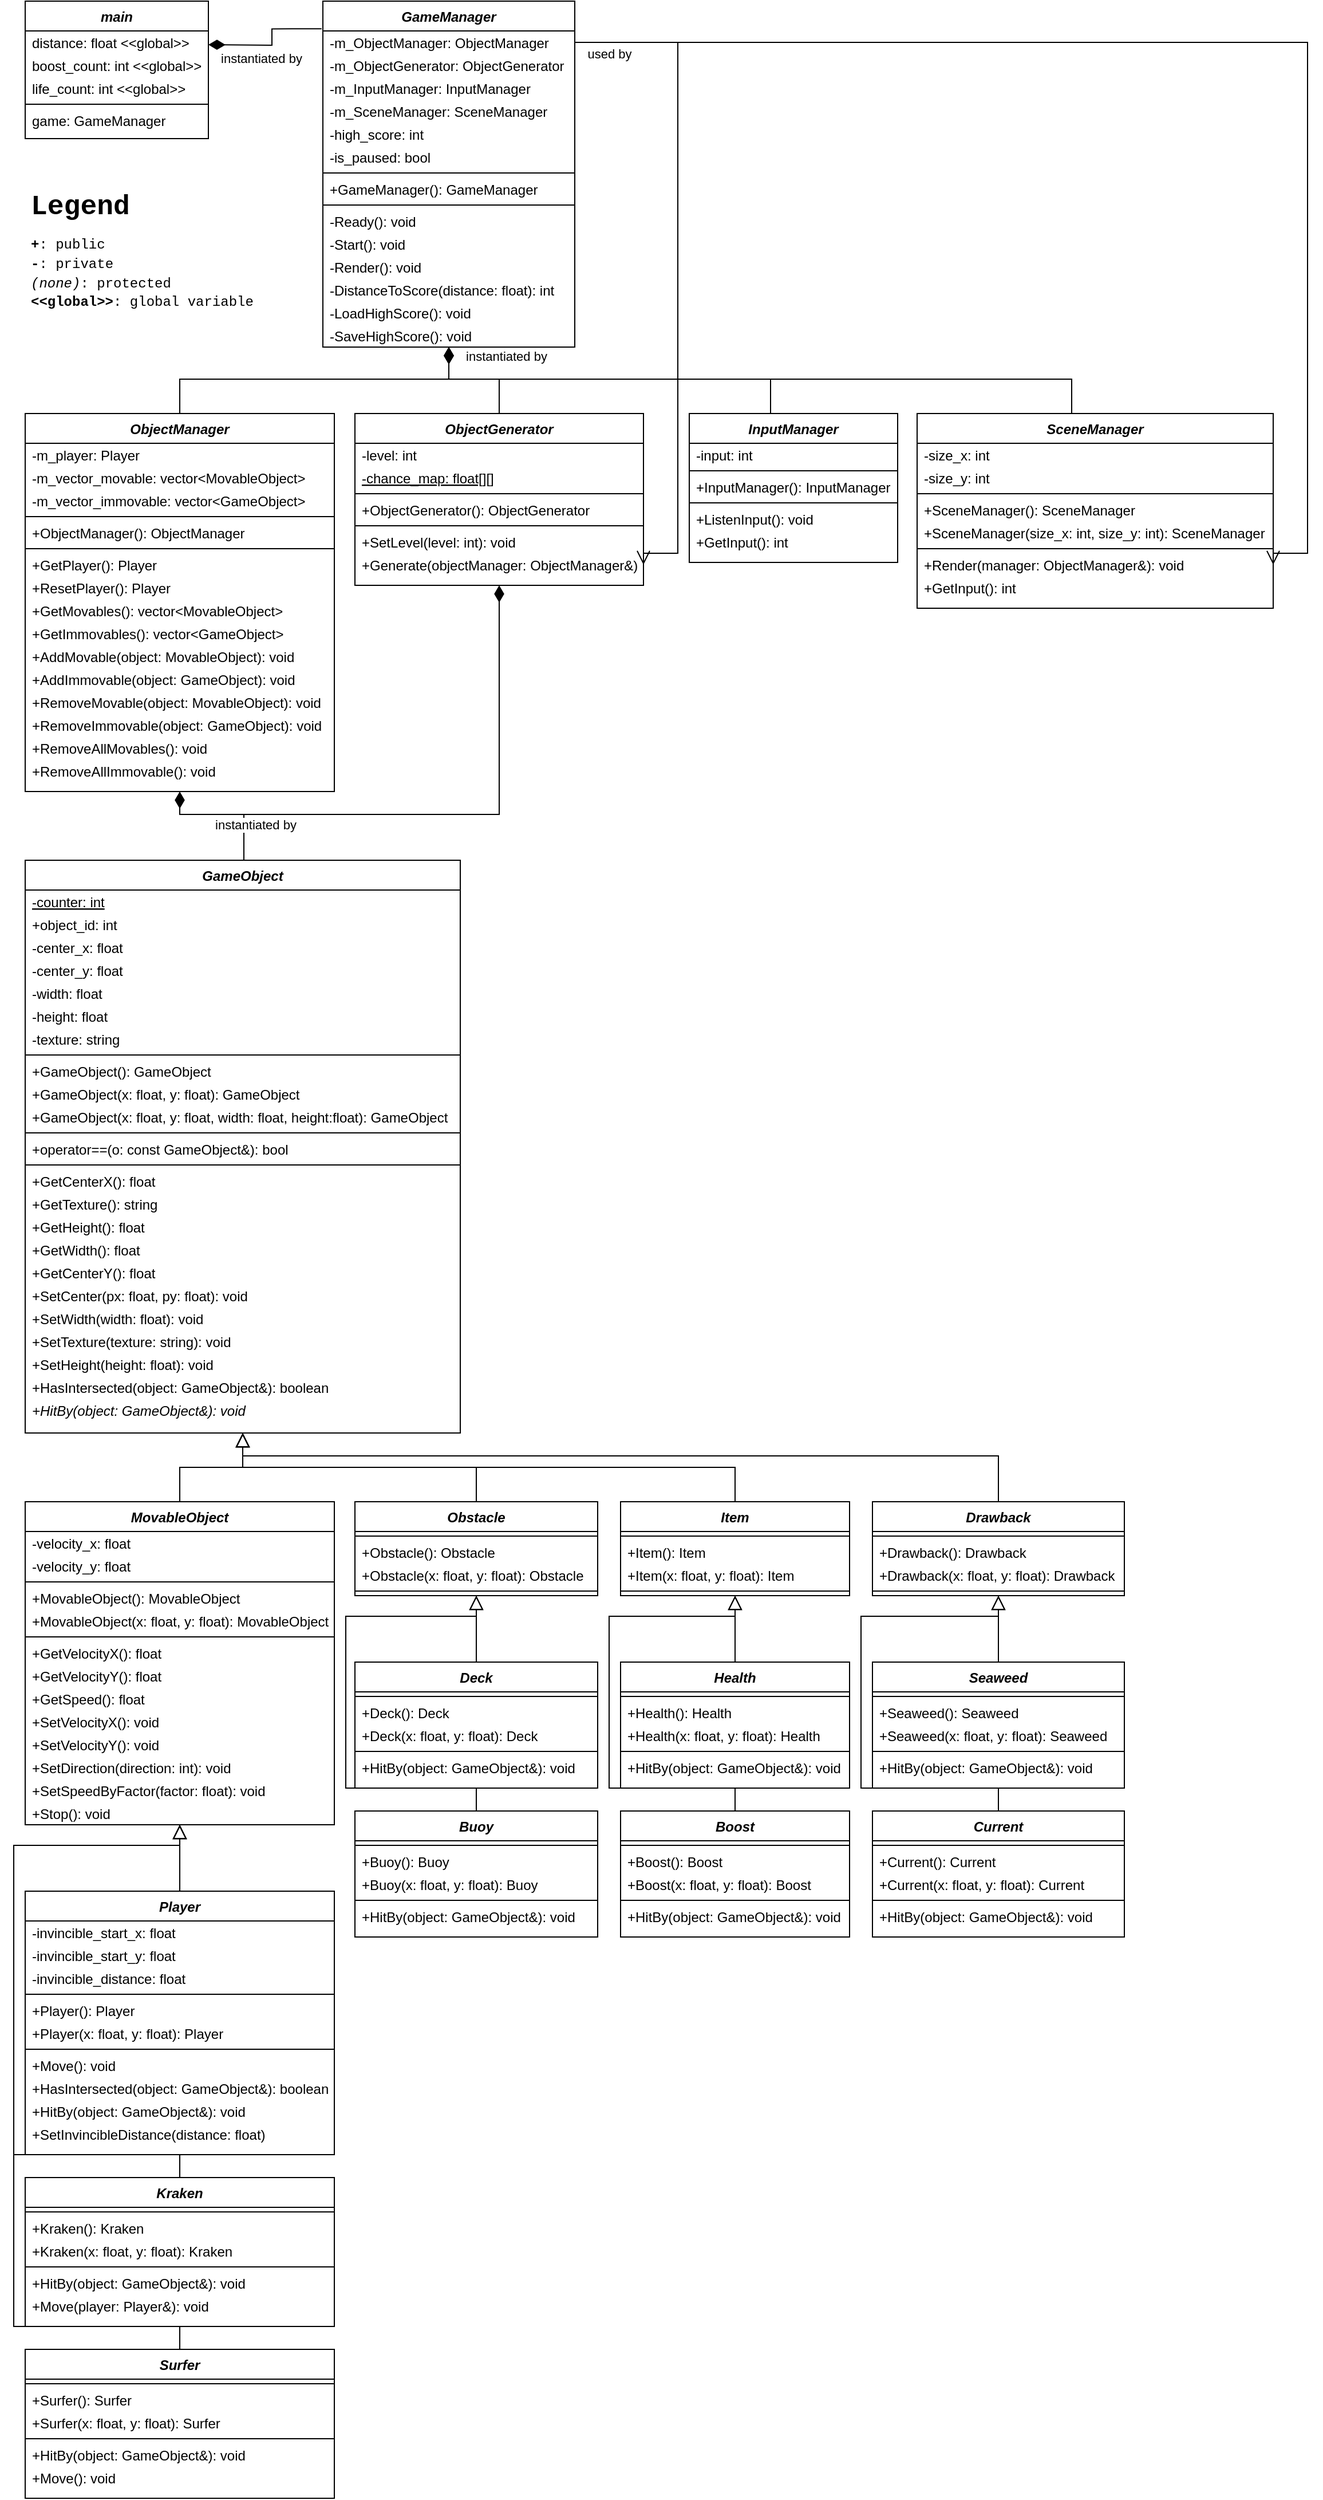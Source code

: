 <mxfile version="13.6.5">
    <diagram id="C5RBs43oDa-KdzZeNtuy" name="Page-1">
        <mxGraphModel dx="522" dy="703" grid="1" gridSize="10" guides="1" tooltips="1" connect="1" arrows="1" fold="1" page="1" pageScale="1" pageWidth="1169" pageHeight="1654" math="0" shadow="0">
            <root>
                <mxCell id="WIyWlLk6GJQsqaUBKTNV-0"/>
                <mxCell id="WIyWlLk6GJQsqaUBKTNV-1" parent="WIyWlLk6GJQsqaUBKTNV-0"/>
                <mxCell id="RiHCerz2gjzvpgdkcuPO-0" value="main" style="swimlane;fontStyle=3;align=center;verticalAlign=top;childLayout=stackLayout;horizontal=1;startSize=26;horizontalStack=0;resizeParent=1;resizeLast=0;collapsible=1;marginBottom=0;rounded=0;shadow=0;strokeWidth=1;" parent="WIyWlLk6GJQsqaUBKTNV-1" vertex="1">
                    <mxGeometry x="40" y="40" width="160" height="120" as="geometry">
                        <mxRectangle x="220" y="120" width="160" height="26" as="alternateBounds"/>
                    </mxGeometry>
                </mxCell>
                <mxCell id="olZNuqd292mdIsfCVhg7-23" value="distance: float &lt;&lt;global&gt;&gt;" style="text;align=left;verticalAlign=middle;spacingLeft=4;spacingRight=4;overflow=hidden;rotatable=0;points=[[0,0.5],[1,0.5]];portConstraint=eastwest;imageHeight=18;" parent="RiHCerz2gjzvpgdkcuPO-0" vertex="1">
                    <mxGeometry y="26" width="160" height="20" as="geometry"/>
                </mxCell>
                <mxCell id="olZNuqd292mdIsfCVhg7-22" value="boost_count: int &lt;&lt;global&gt;&gt;" style="text;align=left;verticalAlign=middle;spacingLeft=4;spacingRight=4;overflow=hidden;rotatable=0;points=[[0,0.5],[1,0.5]];portConstraint=eastwest;imageHeight=18;" parent="RiHCerz2gjzvpgdkcuPO-0" vertex="1">
                    <mxGeometry y="46" width="160" height="20" as="geometry"/>
                </mxCell>
                <mxCell id="olZNuqd292mdIsfCVhg7-21" value="life_count: int &lt;&lt;global&gt;&gt;" style="text;align=left;verticalAlign=middle;spacingLeft=4;spacingRight=4;overflow=hidden;rotatable=0;points=[[0,0.5],[1,0.5]];portConstraint=eastwest;imageHeight=18;" parent="RiHCerz2gjzvpgdkcuPO-0" vertex="1">
                    <mxGeometry y="66" width="160" height="20" as="geometry"/>
                </mxCell>
                <mxCell id="RiHCerz2gjzvpgdkcuPO-4" value="" style="line;html=1;strokeWidth=1;align=left;verticalAlign=middle;spacingTop=-1;spacingLeft=3;spacingRight=3;rotatable=0;labelPosition=right;points=[];portConstraint=eastwest;" parent="RiHCerz2gjzvpgdkcuPO-0" vertex="1">
                    <mxGeometry y="86" width="160" height="8" as="geometry"/>
                </mxCell>
                <mxCell id="olZNuqd292mdIsfCVhg7-19" value="game: GameManager" style="text;align=left;verticalAlign=middle;spacingLeft=4;spacingRight=4;overflow=hidden;rotatable=0;points=[[0,0.5],[1,0.5]];portConstraint=eastwest;imageHeight=18;" parent="RiHCerz2gjzvpgdkcuPO-0" vertex="1">
                    <mxGeometry y="94" width="160" height="20" as="geometry"/>
                </mxCell>
                <mxCell id="RiHCerz2gjzvpgdkcuPO-10" value="GameManager" style="swimlane;fontStyle=3;align=center;verticalAlign=top;childLayout=stackLayout;horizontal=1;startSize=26;horizontalStack=0;resizeParent=1;resizeLast=0;collapsible=1;marginBottom=0;rounded=0;shadow=0;strokeWidth=1;" parent="WIyWlLk6GJQsqaUBKTNV-1" vertex="1">
                    <mxGeometry x="300" y="40" width="220" height="302" as="geometry">
                        <mxRectangle x="220" y="120" width="160" height="26" as="alternateBounds"/>
                    </mxGeometry>
                </mxCell>
                <mxCell id="4" value="-m_ObjectManager: ObjectManager" style="text;align=left;verticalAlign=middle;spacingLeft=4;spacingRight=4;overflow=hidden;rotatable=0;points=[[0,0.5],[1,0.5]];portConstraint=eastwest;imageHeight=18;" parent="RiHCerz2gjzvpgdkcuPO-10" vertex="1">
                    <mxGeometry y="26" width="220" height="20" as="geometry"/>
                </mxCell>
                <mxCell id="RiHCerz2gjzvpgdkcuPO-17" value="-m_ObjectGenerator: ObjectGenerator" style="text;align=left;verticalAlign=middle;spacingLeft=4;spacingRight=4;overflow=hidden;rotatable=0;points=[[0,0.5],[1,0.5]];portConstraint=eastwest;imageHeight=18;" parent="RiHCerz2gjzvpgdkcuPO-10" vertex="1">
                    <mxGeometry y="46" width="220" height="20" as="geometry"/>
                </mxCell>
                <mxCell id="RiHCerz2gjzvpgdkcuPO-12" value="-m_InputManager: InputManager" style="text;align=left;verticalAlign=middle;spacingLeft=4;spacingRight=4;overflow=hidden;rotatable=0;points=[[0,0.5],[1,0.5]];portConstraint=eastwest;rounded=0;shadow=0;html=0;resizeHeight=0;" parent="RiHCerz2gjzvpgdkcuPO-10" vertex="1">
                    <mxGeometry y="66" width="220" height="20" as="geometry"/>
                </mxCell>
                <mxCell id="31" value="-m_SceneManager: SceneManager" style="text;align=left;verticalAlign=middle;spacingLeft=4;spacingRight=4;overflow=hidden;rotatable=0;points=[[0,0.5],[1,0.5]];portConstraint=eastwest;rounded=0;shadow=0;html=0;resizeHeight=0;" vertex="1" parent="RiHCerz2gjzvpgdkcuPO-10">
                    <mxGeometry y="86" width="220" height="20" as="geometry"/>
                </mxCell>
                <mxCell id="6" value="-high_score: int" style="text;align=left;verticalAlign=middle;spacingLeft=4;spacingRight=4;overflow=hidden;rotatable=0;points=[[0,0.5],[1,0.5]];portConstraint=eastwest;imageHeight=18;" parent="RiHCerz2gjzvpgdkcuPO-10" vertex="1">
                    <mxGeometry y="106" width="220" height="20" as="geometry"/>
                </mxCell>
                <mxCell id="RiHCerz2gjzvpgdkcuPO-11" value="-is_paused: bool" style="text;align=left;verticalAlign=middle;spacingLeft=4;spacingRight=4;overflow=hidden;rotatable=0;points=[[0,0.5],[1,0.5]];portConstraint=eastwest;imageHeight=18;" parent="RiHCerz2gjzvpgdkcuPO-10" vertex="1">
                    <mxGeometry y="126" width="220" height="20" as="geometry"/>
                </mxCell>
                <mxCell id="RiHCerz2gjzvpgdkcuPO-14" value="" style="line;html=1;strokeWidth=1;align=left;verticalAlign=middle;spacingTop=-1;spacingLeft=3;spacingRight=3;rotatable=0;labelPosition=right;points=[];portConstraint=eastwest;" parent="RiHCerz2gjzvpgdkcuPO-10" vertex="1">
                    <mxGeometry y="146" width="220" height="8" as="geometry"/>
                </mxCell>
                <mxCell id="RiHCerz2gjzvpgdkcuPO-18" value="+GameManager(): GameManager" style="text;align=left;verticalAlign=middle;spacingLeft=4;spacingRight=4;overflow=hidden;rotatable=0;points=[[0,0.5],[1,0.5]];portConstraint=eastwest;rounded=0;shadow=0;html=0;resizeHeight=0;" parent="RiHCerz2gjzvpgdkcuPO-10" vertex="1">
                    <mxGeometry y="154" width="220" height="20" as="geometry"/>
                </mxCell>
                <mxCell id="RiHCerz2gjzvpgdkcuPO-48" value="" style="line;html=1;strokeWidth=1;align=left;verticalAlign=middle;spacingTop=-1;spacingLeft=3;spacingRight=3;rotatable=0;labelPosition=right;points=[];portConstraint=eastwest;" parent="RiHCerz2gjzvpgdkcuPO-10" vertex="1">
                    <mxGeometry y="174" width="220" height="8" as="geometry"/>
                </mxCell>
                <mxCell id="RiHCerz2gjzvpgdkcuPO-19" value="-Ready(): void" style="text;align=left;verticalAlign=middle;spacingLeft=4;spacingRight=4;overflow=hidden;rotatable=0;points=[[0,0.5],[1,0.5]];portConstraint=eastwest;rounded=0;shadow=0;html=0;resizeHeight=0;" parent="RiHCerz2gjzvpgdkcuPO-10" vertex="1">
                    <mxGeometry y="182" width="220" height="20" as="geometry"/>
                </mxCell>
                <mxCell id="RiHCerz2gjzvpgdkcuPO-20" value="-Start(): void" style="text;align=left;verticalAlign=middle;spacingLeft=4;spacingRight=4;overflow=hidden;rotatable=0;points=[[0,0.5],[1,0.5]];portConstraint=eastwest;rounded=0;shadow=0;html=0;resizeHeight=0;" parent="RiHCerz2gjzvpgdkcuPO-10" vertex="1">
                    <mxGeometry y="202" width="220" height="20" as="geometry"/>
                </mxCell>
                <mxCell id="RiHCerz2gjzvpgdkcuPO-21" value="-Render(): void" style="text;align=left;verticalAlign=middle;spacingLeft=4;spacingRight=4;overflow=hidden;rotatable=0;points=[[0,0.5],[1,0.5]];portConstraint=eastwest;rounded=0;shadow=0;html=0;resizeHeight=0;" parent="RiHCerz2gjzvpgdkcuPO-10" vertex="1">
                    <mxGeometry y="222" width="220" height="20" as="geometry"/>
                </mxCell>
                <mxCell id="7" value="-DistanceToScore(distance: float): int" style="text;align=left;verticalAlign=middle;spacingLeft=4;spacingRight=4;overflow=hidden;rotatable=0;points=[[0,0.5],[1,0.5]];portConstraint=eastwest;rounded=0;shadow=0;html=0;resizeHeight=0;" parent="RiHCerz2gjzvpgdkcuPO-10" vertex="1">
                    <mxGeometry y="242" width="220" height="20" as="geometry"/>
                </mxCell>
                <mxCell id="0" value="-LoadHighScore(): void" style="text;align=left;verticalAlign=middle;spacingLeft=4;spacingRight=4;overflow=hidden;rotatable=0;points=[[0,0.5],[1,0.5]];portConstraint=eastwest;rounded=0;shadow=0;html=0;resizeHeight=0;" parent="RiHCerz2gjzvpgdkcuPO-10" vertex="1">
                    <mxGeometry y="262" width="220" height="20" as="geometry"/>
                </mxCell>
                <mxCell id="5" value="-SaveHighScore(): void" style="text;align=left;verticalAlign=middle;spacingLeft=4;spacingRight=4;overflow=hidden;rotatable=0;points=[[0,0.5],[1,0.5]];portConstraint=eastwest;rounded=0;shadow=0;html=0;resizeHeight=0;" parent="RiHCerz2gjzvpgdkcuPO-10" vertex="1">
                    <mxGeometry y="282" width="220" height="20" as="geometry"/>
                </mxCell>
                <mxCell id="RiHCerz2gjzvpgdkcuPO-22" value="instantiated by" style="edgeStyle=orthogonalEdgeStyle;rounded=0;orthogonalLoop=1;jettySize=auto;html=1;entryX=-0.005;entryY=0.08;entryDx=0;entryDy=0;entryPerimeter=0;endArrow=none;endFill=0;startArrow=diamondThin;startFill=1;startSize=12;" parent="WIyWlLk6GJQsqaUBKTNV-1" target="RiHCerz2gjzvpgdkcuPO-10" edge="1">
                    <mxGeometry x="-0.182" y="-12" relative="1" as="geometry">
                        <mxPoint x="230" y="127" as="targetPoint"/>
                        <mxPoint as="offset"/>
                        <mxPoint x="200" y="78" as="sourcePoint"/>
                    </mxGeometry>
                </mxCell>
                <mxCell id="olZNuqd292mdIsfCVhg7-0" value="" style="edgeStyle=orthogonalEdgeStyle;rounded=0;orthogonalLoop=1;jettySize=auto;html=1;entryX=0.5;entryY=0;entryDx=0;entryDy=0;endArrow=none;endFill=0;startArrow=diamondThin;startFill=1;startSize=12;exitX=0.5;exitY=1;exitDx=0;exitDy=0;" parent="WIyWlLk6GJQsqaUBKTNV-1" source="RiHCerz2gjzvpgdkcuPO-10" target="RiHCerz2gjzvpgdkcuPO-23" edge="1">
                    <mxGeometry x="0.123" y="-10" relative="1" as="geometry">
                        <mxPoint x="238.9" y="190.0" as="targetPoint"/>
                        <mxPoint as="offset"/>
                        <mxPoint x="370" y="252" as="sourcePoint"/>
                        <Array as="points">
                            <mxPoint x="410" y="370"/>
                            <mxPoint x="175" y="370"/>
                        </Array>
                    </mxGeometry>
                </mxCell>
                <mxCell id="olZNuqd292mdIsfCVhg7-1" value="instantiated by" style="edgeStyle=orthogonalEdgeStyle;rounded=0;orthogonalLoop=1;jettySize=auto;html=1;entryX=0.5;entryY=0;entryDx=0;entryDy=0;endArrow=none;endFill=0;startArrow=diamondThin;startFill=1;startSize=12;exitX=0.5;exitY=1;exitDx=0;exitDy=0;" parent="WIyWlLk6GJQsqaUBKTNV-1" source="RiHCerz2gjzvpgdkcuPO-10" target="RiHCerz2gjzvpgdkcuPO-51" edge="1">
                    <mxGeometry x="0.412" y="21" relative="1" as="geometry">
                        <mxPoint x="150" y="740" as="targetPoint"/>
                        <mxPoint x="-15" y="-20" as="offset"/>
                        <mxPoint x="385" y="680" as="sourcePoint"/>
                        <Array as="points">
                            <mxPoint x="410" y="370"/>
                            <mxPoint x="454" y="370"/>
                        </Array>
                    </mxGeometry>
                </mxCell>
                <mxCell id="olZNuqd292mdIsfCVhg7-3" value="" style="edgeStyle=orthogonalEdgeStyle;rounded=0;orthogonalLoop=1;jettySize=auto;html=1;entryX=0.5;entryY=0;entryDx=0;entryDy=0;endArrow=none;endFill=0;startArrow=diamondThin;startFill=1;startSize=12;exitX=0.5;exitY=1;exitDx=0;exitDy=0;" parent="WIyWlLk6GJQsqaUBKTNV-1" source="RiHCerz2gjzvpgdkcuPO-10" target="RiHCerz2gjzvpgdkcuPO-70" edge="1">
                    <mxGeometry x="-0.182" y="-12" relative="1" as="geometry">
                        <mxPoint x="688.9" y="220.0" as="targetPoint"/>
                        <mxPoint as="offset"/>
                        <mxPoint x="590" y="242.8" as="sourcePoint"/>
                        <Array as="points">
                            <mxPoint x="410" y="370"/>
                            <mxPoint x="691" y="370"/>
                            <mxPoint x="691" y="400"/>
                        </Array>
                    </mxGeometry>
                </mxCell>
                <mxCell id="olZNuqd292mdIsfCVhg7-24" value="&lt;p style=&quot;line-height: 80%&quot;&gt;&lt;/p&gt;&lt;h1&gt;Legend&lt;/h1&gt;&lt;p style=&quot;line-height: 40%&quot;&gt;&lt;b&gt;+&lt;/b&gt;: public&lt;/p&gt;&lt;p style=&quot;line-height: 40%&quot;&gt;&lt;b&gt;-&lt;/b&gt;: private&lt;/p&gt;&lt;p style=&quot;line-height: 40%&quot;&gt;&lt;i&gt;(none)&lt;/i&gt;: protected&lt;/p&gt;&lt;p style=&quot;line-height: 40%&quot;&gt;&lt;b&gt;&amp;lt;&amp;lt;global&amp;gt;&amp;gt;&lt;/b&gt;: global variable&lt;/p&gt;&lt;p&gt;&lt;/p&gt;" style="text;html=1;strokeColor=none;fillColor=none;spacing=5;spacingTop=-20;whiteSpace=wrap;overflow=hidden;rounded=0;fontFamily=Courier New;" parent="WIyWlLk6GJQsqaUBKTNV-1" vertex="1">
                    <mxGeometry x="40" y="200" width="218" height="120" as="geometry"/>
                </mxCell>
                <mxCell id="olZNuqd292mdIsfCVhg7-44" value="" style="endArrow=block;endSize=10;endFill=0;shadow=0;strokeWidth=1;rounded=0;edgeStyle=elbowEdgeStyle;elbow=vertical;entryX=0.5;entryY=1;entryDx=0;entryDy=0;exitX=0.5;exitY=0;exitDx=0;exitDy=0;" parent="WIyWlLk6GJQsqaUBKTNV-1" source="olZNuqd292mdIsfCVhg7-30" target="olZNuqd292mdIsfCVhg7-4" edge="1">
                    <mxGeometry width="160" relative="1" as="geometry">
                        <mxPoint x="1122" y="1882" as="sourcePoint"/>
                        <mxPoint x="1082" y="1800" as="targetPoint"/>
                    </mxGeometry>
                </mxCell>
                <mxCell id="olZNuqd292mdIsfCVhg7-46" value="" style="endArrow=block;endSize=10;endFill=0;shadow=0;strokeWidth=1;rounded=0;edgeStyle=orthogonalEdgeStyle;elbow=vertical;entryX=0.5;entryY=1;entryDx=0;entryDy=0;exitX=0.5;exitY=0;exitDx=0;exitDy=0;" parent="WIyWlLk6GJQsqaUBKTNV-1" source="olZNuqd292mdIsfCVhg7-38" target="olZNuqd292mdIsfCVhg7-4" edge="1">
                    <mxGeometry width="160" relative="1" as="geometry">
                        <mxPoint x="670" y="2382" as="sourcePoint"/>
                        <mxPoint x="700" y="2100" as="targetPoint"/>
                        <Array as="points">
                            <mxPoint x="660" y="1600"/>
                            <mxPoint x="550" y="1600"/>
                            <mxPoint x="550" y="1450"/>
                            <mxPoint x="660" y="1450"/>
                        </Array>
                    </mxGeometry>
                </mxCell>
                <mxCell id="olZNuqd292mdIsfCVhg7-64" value="" style="endArrow=block;endSize=10;endFill=0;shadow=0;strokeWidth=1;rounded=0;edgeStyle=orthogonalEdgeStyle;elbow=vertical;entryX=0.5;entryY=1;entryDx=0;entryDy=0;exitX=0.5;exitY=0;exitDx=0;exitDy=0;" parent="WIyWlLk6GJQsqaUBKTNV-1" source="olZNuqd292mdIsfCVhg7-57" target="olZNuqd292mdIsfCVhg7-25" edge="1">
                    <mxGeometry width="160" relative="1" as="geometry">
                        <mxPoint x="483" y="2160" as="sourcePoint"/>
                        <mxPoint x="195" y="2100" as="targetPoint"/>
                        <Array as="points">
                            <mxPoint x="434" y="1600"/>
                            <mxPoint x="320" y="1600"/>
                            <mxPoint x="320" y="1450"/>
                            <mxPoint x="434" y="1450"/>
                        </Array>
                    </mxGeometry>
                </mxCell>
                <mxCell id="olZNuqd292mdIsfCVhg7-65" value="" style="endArrow=block;endSize=10;endFill=0;shadow=0;strokeWidth=1;rounded=0;edgeStyle=elbowEdgeStyle;elbow=vertical;exitX=0.5;exitY=0;exitDx=0;exitDy=0;entryX=0.5;entryY=1;entryDx=0;entryDy=0;" parent="WIyWlLk6GJQsqaUBKTNV-1" source="olZNuqd292mdIsfCVhg7-50" target="olZNuqd292mdIsfCVhg7-25" edge="1">
                    <mxGeometry width="160" relative="1" as="geometry">
                        <mxPoint x="160" y="2174" as="sourcePoint"/>
                        <mxPoint x="140" y="2100" as="targetPoint"/>
                    </mxGeometry>
                </mxCell>
                <mxCell id="olZNuqd292mdIsfCVhg7-86" value="" style="endArrow=block;endSize=10;endFill=0;shadow=0;strokeWidth=1;rounded=0;edgeStyle=elbowEdgeStyle;elbow=vertical;exitX=0.5;exitY=0;exitDx=0;exitDy=0;entryX=0.5;entryY=1;entryDx=0;entryDy=0;" parent="WIyWlLk6GJQsqaUBKTNV-1" source="olZNuqd292mdIsfCVhg7-71" target="olZNuqd292mdIsfCVhg7-66" edge="1">
                    <mxGeometry width="160" relative="1" as="geometry">
                        <mxPoint x="152" y="1514" as="sourcePoint"/>
                        <mxPoint x="132" y="1440" as="targetPoint"/>
                    </mxGeometry>
                </mxCell>
                <mxCell id="olZNuqd292mdIsfCVhg7-103" value="" style="endArrow=block;endSize=10;endFill=0;shadow=0;strokeWidth=1;rounded=0;edgeStyle=orthogonalEdgeStyle;elbow=vertical;entryX=0.5;entryY=1;entryDx=0;entryDy=0;exitX=0.5;exitY=0;exitDx=0;exitDy=0;" parent="WIyWlLk6GJQsqaUBKTNV-1" source="olZNuqd292mdIsfCVhg7-78" target="olZNuqd292mdIsfCVhg7-66" edge="1">
                    <mxGeometry width="160" relative="1" as="geometry">
                        <mxPoint x="640" y="1640" as="sourcePoint"/>
                        <mxPoint x="390" y="1430" as="targetPoint"/>
                        <Array as="points">
                            <mxPoint x="175" y="1920"/>
                            <mxPoint x="30" y="1920"/>
                            <mxPoint x="30" y="1650"/>
                            <mxPoint x="175" y="1650"/>
                        </Array>
                    </mxGeometry>
                </mxCell>
                <mxCell id="olZNuqd292mdIsfCVhg7-121" value="" style="endArrow=block;endSize=10;endFill=0;shadow=0;strokeWidth=1;rounded=0;edgeStyle=orthogonalEdgeStyle;elbow=vertical;exitX=0.5;exitY=0;exitDx=0;exitDy=0;entryX=0.5;entryY=1;entryDx=0;entryDy=0;" parent="WIyWlLk6GJQsqaUBKTNV-1" source="olZNuqd292mdIsfCVhg7-110" target="olZNuqd292mdIsfCVhg7-66" edge="1">
                    <mxGeometry width="160" relative="1" as="geometry">
                        <mxPoint x="135" y="1820" as="sourcePoint"/>
                        <mxPoint x="130" y="1620" as="targetPoint"/>
                        <Array as="points">
                            <mxPoint x="175" y="2070"/>
                            <mxPoint x="30" y="2070"/>
                            <mxPoint x="30" y="1650"/>
                            <mxPoint x="175" y="1650"/>
                        </Array>
                    </mxGeometry>
                </mxCell>
                <mxCell id="olZNuqd292mdIsfCVhg7-139" value="" style="endArrow=block;endSize=10;endFill=0;shadow=0;strokeWidth=1;rounded=0;edgeStyle=elbowEdgeStyle;elbow=vertical;entryX=0.5;entryY=1;entryDx=0;entryDy=0;exitX=0.5;exitY=0;exitDx=0;exitDy=0;" parent="WIyWlLk6GJQsqaUBKTNV-1" source="olZNuqd292mdIsfCVhg7-127" target="olZNuqd292mdIsfCVhg7-122" edge="1">
                    <mxGeometry width="160" relative="1" as="geometry">
                        <mxPoint x="1342" y="1882" as="sourcePoint"/>
                        <mxPoint x="1302" y="1800" as="targetPoint"/>
                    </mxGeometry>
                </mxCell>
                <mxCell id="olZNuqd292mdIsfCVhg7-140" value="" style="endArrow=block;endSize=10;endFill=0;shadow=0;strokeWidth=1;rounded=0;edgeStyle=orthogonalEdgeStyle;elbow=vertical;entryX=0.5;entryY=1;entryDx=0;entryDy=0;exitX=0.5;exitY=0;exitDx=0;exitDy=0;" parent="WIyWlLk6GJQsqaUBKTNV-1" source="olZNuqd292mdIsfCVhg7-133" target="olZNuqd292mdIsfCVhg7-122" edge="1">
                    <mxGeometry width="160" relative="1" as="geometry">
                        <mxPoint x="890" y="2382" as="sourcePoint"/>
                        <mxPoint x="920" y="2100" as="targetPoint"/>
                        <Array as="points">
                            <mxPoint x="880" y="1600"/>
                            <mxPoint x="770" y="1600"/>
                            <mxPoint x="770" y="1450"/>
                            <mxPoint x="880" y="1450"/>
                        </Array>
                    </mxGeometry>
                </mxCell>
                <mxCell id="olZNuqd292mdIsfCVhg7-141" value="" style="edgeStyle=orthogonalEdgeStyle;rounded=0;orthogonalLoop=1;jettySize=auto;html=1;entryX=0.5;entryY=0;entryDx=0;entryDy=0;endArrow=none;endFill=0;startArrow=diamondThin;startFill=1;startSize=12;exitX=0.5;exitY=1;exitDx=0;exitDy=0;" parent="WIyWlLk6GJQsqaUBKTNV-1" source="RiHCerz2gjzvpgdkcuPO-51" target="RiHCerz2gjzvpgdkcuPO-78" edge="1">
                    <mxGeometry x="0.14" y="-10" relative="1" as="geometry">
                        <mxPoint x="294.0" y="800" as="targetPoint"/>
                        <mxPoint as="offset"/>
                        <mxPoint x="250" y="740" as="sourcePoint"/>
                        <Array as="points">
                            <mxPoint x="454" y="750"/>
                            <mxPoint x="231" y="750"/>
                        </Array>
                    </mxGeometry>
                </mxCell>
                <mxCell id="olZNuqd292mdIsfCVhg7-142" value="instantiated by" style="edgeStyle=orthogonalEdgeStyle;rounded=0;orthogonalLoop=1;jettySize=auto;html=1;entryX=0.5;entryY=0;entryDx=0;entryDy=0;endArrow=none;endFill=0;startArrow=diamondThin;startFill=1;startSize=12;exitX=0.5;exitY=1;exitDx=0;exitDy=0;" parent="WIyWlLk6GJQsqaUBKTNV-1" source="RiHCerz2gjzvpgdkcuPO-23" target="RiHCerz2gjzvpgdkcuPO-78" edge="1">
                    <mxGeometry x="0.451" y="10" relative="1" as="geometry">
                        <mxPoint x="241" y="790" as="targetPoint"/>
                        <mxPoint as="offset"/>
                        <mxPoint x="464.0" y="550" as="sourcePoint"/>
                        <Array as="points">
                            <mxPoint x="175" y="750"/>
                            <mxPoint x="231" y="750"/>
                        </Array>
                    </mxGeometry>
                </mxCell>
                <mxCell id="olZNuqd292mdIsfCVhg7-143" value="" style="endArrow=block;endSize=10;endFill=0;shadow=0;strokeWidth=1;rounded=0;edgeStyle=elbowEdgeStyle;elbow=vertical;exitX=0.5;exitY=0;exitDx=0;exitDy=0;entryX=0.5;entryY=1;entryDx=0;entryDy=0;" parent="WIyWlLk6GJQsqaUBKTNV-1" source="olZNuqd292mdIsfCVhg7-66" target="RiHCerz2gjzvpgdkcuPO-78" edge="1">
                    <mxGeometry width="160" relative="1" as="geometry">
                        <mxPoint x="444.0" y="1490" as="sourcePoint"/>
                        <mxPoint x="444.0" y="1432" as="targetPoint"/>
                    </mxGeometry>
                </mxCell>
                <mxCell id="olZNuqd292mdIsfCVhg7-144" value="" style="endArrow=block;endSize=10;endFill=0;shadow=0;strokeWidth=1;rounded=0;edgeStyle=elbowEdgeStyle;elbow=vertical;exitX=0.5;exitY=0;exitDx=0;exitDy=0;entryX=0.5;entryY=1;entryDx=0;entryDy=0;" parent="WIyWlLk6GJQsqaUBKTNV-1" source="olZNuqd292mdIsfCVhg7-25" target="RiHCerz2gjzvpgdkcuPO-78" edge="1">
                    <mxGeometry width="160" relative="1" as="geometry">
                        <mxPoint x="185" y="1350" as="sourcePoint"/>
                        <mxPoint x="230" y="1280" as="targetPoint"/>
                    </mxGeometry>
                </mxCell>
                <mxCell id="olZNuqd292mdIsfCVhg7-145" value="" style="endArrow=block;endSize=10;endFill=0;shadow=0;strokeWidth=1;rounded=0;edgeStyle=elbowEdgeStyle;elbow=vertical;exitX=0.5;exitY=0;exitDx=0;exitDy=0;entryX=0.5;entryY=1;entryDx=0;entryDy=0;" parent="WIyWlLk6GJQsqaUBKTNV-1" source="olZNuqd292mdIsfCVhg7-4" target="RiHCerz2gjzvpgdkcuPO-78" edge="1">
                    <mxGeometry width="160" relative="1" as="geometry">
                        <mxPoint x="444" y="1350" as="sourcePoint"/>
                        <mxPoint x="320" y="1300" as="targetPoint"/>
                    </mxGeometry>
                </mxCell>
                <mxCell id="olZNuqd292mdIsfCVhg7-146" value="" style="endArrow=block;endSize=10;endFill=0;shadow=0;strokeWidth=1;rounded=0;edgeStyle=elbowEdgeStyle;elbow=vertical;exitX=0.5;exitY=0;exitDx=0;exitDy=0;entryX=0.5;entryY=1;entryDx=0;entryDy=0;" parent="WIyWlLk6GJQsqaUBKTNV-1" source="olZNuqd292mdIsfCVhg7-122" target="RiHCerz2gjzvpgdkcuPO-78" edge="1">
                    <mxGeometry width="160" relative="1" as="geometry">
                        <mxPoint x="670" y="1350" as="sourcePoint"/>
                        <mxPoint x="160" y="1290" as="targetPoint"/>
                        <Array as="points">
                            <mxPoint x="560" y="1310"/>
                        </Array>
                    </mxGeometry>
                </mxCell>
                <mxCell id="RiHCerz2gjzvpgdkcuPO-23" value="ObjectManager" style="swimlane;fontStyle=3;align=center;verticalAlign=top;childLayout=stackLayout;horizontal=1;startSize=26;horizontalStack=0;resizeParent=1;resizeLast=0;collapsible=1;marginBottom=0;rounded=0;shadow=0;strokeWidth=1;" parent="WIyWlLk6GJQsqaUBKTNV-1" vertex="1">
                    <mxGeometry x="40" y="400" width="270" height="330" as="geometry">
                        <mxRectangle x="110" y="780" width="160" height="26" as="alternateBounds"/>
                    </mxGeometry>
                </mxCell>
                <mxCell id="RiHCerz2gjzvpgdkcuPO-24" value="-m_player: Player" style="text;align=left;verticalAlign=middle;spacingLeft=4;spacingRight=4;overflow=hidden;rotatable=0;points=[[0,0.5],[1,0.5]];portConstraint=eastwest;imageHeight=18;" parent="RiHCerz2gjzvpgdkcuPO-23" vertex="1">
                    <mxGeometry y="26" width="270" height="20" as="geometry"/>
                </mxCell>
                <mxCell id="RiHCerz2gjzvpgdkcuPO-25" value="-m_vector_movable: vector&lt;MovableObject&gt;" style="text;align=left;verticalAlign=middle;spacingLeft=4;spacingRight=4;overflow=hidden;rotatable=0;points=[[0,0.5],[1,0.5]];portConstraint=eastwest;imageHeight=18;" parent="RiHCerz2gjzvpgdkcuPO-23" vertex="1">
                    <mxGeometry y="46" width="270" height="20" as="geometry"/>
                </mxCell>
                <mxCell id="RiHCerz2gjzvpgdkcuPO-32" value="-m_vector_immovable: vector&lt;GameObject&gt;" style="text;align=left;verticalAlign=middle;spacingLeft=4;spacingRight=4;overflow=hidden;rotatable=0;points=[[0,0.5],[1,0.5]];portConstraint=eastwest;imageHeight=18;" parent="RiHCerz2gjzvpgdkcuPO-23" vertex="1">
                    <mxGeometry y="66" width="270" height="20" as="geometry"/>
                </mxCell>
                <mxCell id="RiHCerz2gjzvpgdkcuPO-27" value="" style="line;html=1;strokeWidth=1;align=left;verticalAlign=middle;spacingTop=-1;spacingLeft=3;spacingRight=3;rotatable=0;labelPosition=right;points=[];portConstraint=eastwest;" parent="RiHCerz2gjzvpgdkcuPO-23" vertex="1">
                    <mxGeometry y="86" width="270" height="8" as="geometry"/>
                </mxCell>
                <mxCell id="RiHCerz2gjzvpgdkcuPO-28" value="+ObjectManager(): ObjectManager" style="text;align=left;verticalAlign=middle;spacingLeft=4;spacingRight=4;overflow=hidden;rotatable=0;points=[[0,0.5],[1,0.5]];portConstraint=eastwest;rounded=0;shadow=0;html=0;resizeHeight=0;" parent="RiHCerz2gjzvpgdkcuPO-23" vertex="1">
                    <mxGeometry y="94" width="270" height="20" as="geometry"/>
                </mxCell>
                <mxCell id="RiHCerz2gjzvpgdkcuPO-47" value="" style="line;html=1;strokeWidth=1;align=left;verticalAlign=middle;spacingTop=-1;spacingLeft=3;spacingRight=3;rotatable=0;labelPosition=right;points=[];portConstraint=eastwest;" parent="RiHCerz2gjzvpgdkcuPO-23" vertex="1">
                    <mxGeometry y="114" width="270" height="8" as="geometry"/>
                </mxCell>
                <mxCell id="RiHCerz2gjzvpgdkcuPO-29" value="+GetPlayer(): Player" style="text;align=left;verticalAlign=middle;spacingLeft=4;spacingRight=4;overflow=hidden;rotatable=0;points=[[0,0.5],[1,0.5]];portConstraint=eastwest;rounded=0;shadow=0;html=0;resizeHeight=0;" parent="RiHCerz2gjzvpgdkcuPO-23" vertex="1">
                    <mxGeometry y="122" width="270" height="20" as="geometry"/>
                </mxCell>
                <mxCell id="RiHCerz2gjzvpgdkcuPO-46" value="+ResetPlayer(): Player" style="text;align=left;verticalAlign=middle;spacingLeft=4;spacingRight=4;overflow=hidden;rotatable=0;points=[[0,0.5],[1,0.5]];portConstraint=eastwest;rounded=0;shadow=0;html=0;resizeHeight=0;" parent="RiHCerz2gjzvpgdkcuPO-23" vertex="1">
                    <mxGeometry y="142" width="270" height="20" as="geometry"/>
                </mxCell>
                <mxCell id="RiHCerz2gjzvpgdkcuPO-30" value="+GetMovables(): vector&lt;MovableObject&gt;" style="text;align=left;verticalAlign=middle;spacingLeft=4;spacingRight=4;overflow=hidden;rotatable=0;points=[[0,0.5],[1,0.5]];portConstraint=eastwest;rounded=0;shadow=0;html=0;resizeHeight=0;" parent="RiHCerz2gjzvpgdkcuPO-23" vertex="1">
                    <mxGeometry y="162" width="270" height="20" as="geometry"/>
                </mxCell>
                <mxCell id="RiHCerz2gjzvpgdkcuPO-42" value="+GetImmovables(): vector&lt;GameObject&gt;" style="text;align=left;verticalAlign=middle;spacingLeft=4;spacingRight=4;overflow=hidden;rotatable=0;points=[[0,0.5],[1,0.5]];portConstraint=eastwest;rounded=0;shadow=0;html=0;resizeHeight=0;" parent="RiHCerz2gjzvpgdkcuPO-23" vertex="1">
                    <mxGeometry y="182" width="270" height="20" as="geometry"/>
                </mxCell>
                <mxCell id="RiHCerz2gjzvpgdkcuPO-31" value="+AddMovable(object: MovableObject): void" style="text;align=left;verticalAlign=middle;spacingLeft=4;spacingRight=4;overflow=hidden;rotatable=0;points=[[0,0.5],[1,0.5]];portConstraint=eastwest;rounded=0;shadow=0;html=0;resizeHeight=0;" parent="RiHCerz2gjzvpgdkcuPO-23" vertex="1">
                    <mxGeometry y="202" width="270" height="20" as="geometry"/>
                </mxCell>
                <mxCell id="RiHCerz2gjzvpgdkcuPO-43" value="+AddImmovable(object: GameObject): void" style="text;align=left;verticalAlign=middle;spacingLeft=4;spacingRight=4;overflow=hidden;rotatable=0;points=[[0,0.5],[1,0.5]];portConstraint=eastwest;rounded=0;shadow=0;html=0;resizeHeight=0;" parent="RiHCerz2gjzvpgdkcuPO-23" vertex="1">
                    <mxGeometry y="222" width="270" height="20" as="geometry"/>
                </mxCell>
                <mxCell id="RiHCerz2gjzvpgdkcuPO-44" value="+RemoveMovable(object: MovableObject): void" style="text;align=left;verticalAlign=middle;spacingLeft=4;spacingRight=4;overflow=hidden;rotatable=0;points=[[0,0.5],[1,0.5]];portConstraint=eastwest;rounded=0;shadow=0;html=0;resizeHeight=0;" parent="RiHCerz2gjzvpgdkcuPO-23" vertex="1">
                    <mxGeometry y="242" width="270" height="20" as="geometry"/>
                </mxCell>
                <mxCell id="RiHCerz2gjzvpgdkcuPO-45" value="+RemoveImmovable(object: GameObject): void" style="text;align=left;verticalAlign=middle;spacingLeft=4;spacingRight=4;overflow=hidden;rotatable=0;points=[[0,0.5],[1,0.5]];portConstraint=eastwest;rounded=0;shadow=0;html=0;resizeHeight=0;" parent="RiHCerz2gjzvpgdkcuPO-23" vertex="1">
                    <mxGeometry y="262" width="270" height="20" as="geometry"/>
                </mxCell>
                <mxCell id="RiHCerz2gjzvpgdkcuPO-49" value="+RemoveAllMovables(): void" style="text;align=left;verticalAlign=middle;spacingLeft=4;spacingRight=4;overflow=hidden;rotatable=0;points=[[0,0.5],[1,0.5]];portConstraint=eastwest;rounded=0;shadow=0;html=0;resizeHeight=0;" parent="RiHCerz2gjzvpgdkcuPO-23" vertex="1">
                    <mxGeometry y="282" width="270" height="20" as="geometry"/>
                </mxCell>
                <mxCell id="RiHCerz2gjzvpgdkcuPO-50" value="+RemoveAllImmovable(): void" style="text;align=left;verticalAlign=middle;spacingLeft=4;spacingRight=4;overflow=hidden;rotatable=0;points=[[0,0.5],[1,0.5]];portConstraint=eastwest;rounded=0;shadow=0;html=0;resizeHeight=0;" parent="RiHCerz2gjzvpgdkcuPO-23" vertex="1">
                    <mxGeometry y="302" width="270" height="20" as="geometry"/>
                </mxCell>
                <mxCell id="RiHCerz2gjzvpgdkcuPO-51" value="ObjectGenerator" style="swimlane;fontStyle=3;align=center;verticalAlign=top;childLayout=stackLayout;horizontal=1;startSize=26;horizontalStack=0;resizeParent=1;resizeLast=0;collapsible=1;marginBottom=0;rounded=0;shadow=0;strokeWidth=1;" parent="WIyWlLk6GJQsqaUBKTNV-1" vertex="1">
                    <mxGeometry x="328" y="400" width="252" height="150" as="geometry">
                        <mxRectangle x="110" y="780" width="160" height="26" as="alternateBounds"/>
                    </mxGeometry>
                </mxCell>
                <mxCell id="RiHCerz2gjzvpgdkcuPO-52" value="-level: int" style="text;align=left;verticalAlign=middle;spacingLeft=4;spacingRight=4;overflow=hidden;rotatable=0;points=[[0,0.5],[1,0.5]];portConstraint=eastwest;imageHeight=18;" parent="RiHCerz2gjzvpgdkcuPO-51" vertex="1">
                    <mxGeometry y="26" width="252" height="20" as="geometry"/>
                </mxCell>
                <mxCell id="RiHCerz2gjzvpgdkcuPO-69" value="-chance_map: float[][]" style="text;align=left;verticalAlign=middle;spacingLeft=4;spacingRight=4;overflow=hidden;rotatable=0;points=[[0,0.5],[1,0.5]];portConstraint=eastwest;imageHeight=18;fontStyle=4" parent="RiHCerz2gjzvpgdkcuPO-51" vertex="1">
                    <mxGeometry y="46" width="252" height="20" as="geometry"/>
                </mxCell>
                <mxCell id="RiHCerz2gjzvpgdkcuPO-55" value="" style="line;html=1;strokeWidth=1;align=left;verticalAlign=middle;spacingTop=-1;spacingLeft=3;spacingRight=3;rotatable=0;labelPosition=right;points=[];portConstraint=eastwest;" parent="RiHCerz2gjzvpgdkcuPO-51" vertex="1">
                    <mxGeometry y="66" width="252" height="8" as="geometry"/>
                </mxCell>
                <mxCell id="RiHCerz2gjzvpgdkcuPO-56" value="+ObjectGenerator(): ObjectGenerator" style="text;align=left;verticalAlign=middle;spacingLeft=4;spacingRight=4;overflow=hidden;rotatable=0;points=[[0,0.5],[1,0.5]];portConstraint=eastwest;rounded=0;shadow=0;html=0;resizeHeight=0;" parent="RiHCerz2gjzvpgdkcuPO-51" vertex="1">
                    <mxGeometry y="74" width="252" height="20" as="geometry"/>
                </mxCell>
                <mxCell id="RiHCerz2gjzvpgdkcuPO-57" value="" style="line;html=1;strokeWidth=1;align=left;verticalAlign=middle;spacingTop=-1;spacingLeft=3;spacingRight=3;rotatable=0;labelPosition=right;points=[];portConstraint=eastwest;" parent="RiHCerz2gjzvpgdkcuPO-51" vertex="1">
                    <mxGeometry y="94" width="252" height="8" as="geometry"/>
                </mxCell>
                <mxCell id="RiHCerz2gjzvpgdkcuPO-58" value="+SetLevel(level: int): void" style="text;align=left;verticalAlign=middle;spacingLeft=4;spacingRight=4;overflow=hidden;rotatable=0;points=[[0,0.5],[1,0.5]];portConstraint=eastwest;rounded=0;shadow=0;html=0;resizeHeight=0;" parent="RiHCerz2gjzvpgdkcuPO-51" vertex="1">
                    <mxGeometry y="102" width="252" height="20" as="geometry"/>
                </mxCell>
                <mxCell id="RiHCerz2gjzvpgdkcuPO-67" value="+Generate(objectManager: ObjectManager&amp;)" style="text;align=left;verticalAlign=middle;spacingLeft=4;spacingRight=4;overflow=hidden;rotatable=0;points=[[0,0.5],[1,0.5]];portConstraint=eastwest;rounded=0;shadow=0;html=0;resizeHeight=0;" parent="RiHCerz2gjzvpgdkcuPO-51" vertex="1">
                    <mxGeometry y="122" width="252" height="20" as="geometry"/>
                </mxCell>
                <mxCell id="RiHCerz2gjzvpgdkcuPO-78" value="GameObject" style="swimlane;fontStyle=3;align=center;verticalAlign=top;childLayout=stackLayout;horizontal=1;startSize=26;horizontalStack=0;resizeParent=1;resizeLast=0;collapsible=1;marginBottom=0;rounded=0;shadow=0;strokeWidth=1;" parent="WIyWlLk6GJQsqaUBKTNV-1" vertex="1">
                    <mxGeometry x="40" y="790" width="380" height="500" as="geometry">
                        <mxRectangle x="110" y="780" width="160" height="26" as="alternateBounds"/>
                    </mxGeometry>
                </mxCell>
                <mxCell id="olZNuqd292mdIsfCVhg7-15" value="-counter: int" style="text;align=left;verticalAlign=middle;spacingLeft=4;spacingRight=4;overflow=hidden;rotatable=0;points=[[0,0.5],[1,0.5]];portConstraint=eastwest;imageHeight=18;fontStyle=4" parent="RiHCerz2gjzvpgdkcuPO-78" vertex="1">
                    <mxGeometry y="26" width="380" height="20" as="geometry"/>
                </mxCell>
                <mxCell id="RiHCerz2gjzvpgdkcuPO-79" value="+object_id: int" style="text;align=left;verticalAlign=middle;spacingLeft=4;spacingRight=4;overflow=hidden;rotatable=0;points=[[0,0.5],[1,0.5]];portConstraint=eastwest;imageHeight=18;fontStyle=0" parent="RiHCerz2gjzvpgdkcuPO-78" vertex="1">
                    <mxGeometry y="46" width="380" height="20" as="geometry"/>
                </mxCell>
                <mxCell id="olZNuqd292mdIsfCVhg7-14" value="-center_x: float" style="text;align=left;verticalAlign=middle;spacingLeft=4;spacingRight=4;overflow=hidden;rotatable=0;points=[[0,0.5],[1,0.5]];portConstraint=eastwest;imageHeight=18;" parent="RiHCerz2gjzvpgdkcuPO-78" vertex="1">
                    <mxGeometry y="66" width="380" height="20" as="geometry"/>
                </mxCell>
                <mxCell id="RiHCerz2gjzvpgdkcuPO-80" value="-center_y: float" style="text;align=left;verticalAlign=middle;spacingLeft=4;spacingRight=4;overflow=hidden;rotatable=0;points=[[0,0.5],[1,0.5]];portConstraint=eastwest;imageHeight=18;fontStyle=0" parent="RiHCerz2gjzvpgdkcuPO-78" vertex="1">
                    <mxGeometry y="86" width="380" height="20" as="geometry"/>
                </mxCell>
                <mxCell id="RiHCerz2gjzvpgdkcuPO-87" value="-width: float" style="text;align=left;verticalAlign=middle;spacingLeft=4;spacingRight=4;overflow=hidden;rotatable=0;points=[[0,0.5],[1,0.5]];portConstraint=eastwest;imageHeight=18;fontStyle=0" parent="RiHCerz2gjzvpgdkcuPO-78" vertex="1">
                    <mxGeometry y="106" width="380" height="20" as="geometry"/>
                </mxCell>
                <mxCell id="RiHCerz2gjzvpgdkcuPO-88" value="-height: float" style="text;align=left;verticalAlign=middle;spacingLeft=4;spacingRight=4;overflow=hidden;rotatable=0;points=[[0,0.5],[1,0.5]];portConstraint=eastwest;imageHeight=18;fontStyle=0" parent="RiHCerz2gjzvpgdkcuPO-78" vertex="1">
                    <mxGeometry y="126" width="380" height="20" as="geometry"/>
                </mxCell>
                <mxCell id="RiHCerz2gjzvpgdkcuPO-93" value="-texture: string" style="text;align=left;verticalAlign=middle;spacingLeft=4;spacingRight=4;overflow=hidden;rotatable=0;points=[[0,0.5],[1,0.5]];portConstraint=eastwest;imageHeight=18;fontStyle=0" parent="RiHCerz2gjzvpgdkcuPO-78" vertex="1">
                    <mxGeometry y="146" width="380" height="20" as="geometry"/>
                </mxCell>
                <mxCell id="RiHCerz2gjzvpgdkcuPO-81" value="" style="line;html=1;strokeWidth=1;align=left;verticalAlign=middle;spacingTop=-1;spacingLeft=3;spacingRight=3;rotatable=0;labelPosition=right;points=[];portConstraint=eastwest;" parent="RiHCerz2gjzvpgdkcuPO-78" vertex="1">
                    <mxGeometry y="166" width="380" height="8" as="geometry"/>
                </mxCell>
                <mxCell id="RiHCerz2gjzvpgdkcuPO-82" value="+GameObject(): GameObject" style="text;align=left;verticalAlign=middle;spacingLeft=4;spacingRight=4;overflow=hidden;rotatable=0;points=[[0,0.5],[1,0.5]];portConstraint=eastwest;rounded=0;shadow=0;html=0;resizeHeight=0;" parent="RiHCerz2gjzvpgdkcuPO-78" vertex="1">
                    <mxGeometry y="174" width="380" height="20" as="geometry"/>
                </mxCell>
                <mxCell id="RiHCerz2gjzvpgdkcuPO-86" value="+GameObject(x: float, y: float): GameObject" style="text;align=left;verticalAlign=middle;spacingLeft=4;spacingRight=4;overflow=hidden;rotatable=0;points=[[0,0.5],[1,0.5]];portConstraint=eastwest;rounded=0;shadow=0;html=0;resizeHeight=0;" parent="RiHCerz2gjzvpgdkcuPO-78" vertex="1">
                    <mxGeometry y="194" width="380" height="20" as="geometry"/>
                </mxCell>
                <mxCell id="RiHCerz2gjzvpgdkcuPO-89" value="+GameObject(x: float, y: float, width: float, height:float): GameObject" style="text;align=left;verticalAlign=middle;spacingLeft=4;spacingRight=4;overflow=hidden;rotatable=0;points=[[0,0.5],[1,0.5]];portConstraint=eastwest;rounded=0;shadow=0;html=0;resizeHeight=0;" parent="RiHCerz2gjzvpgdkcuPO-78" vertex="1">
                    <mxGeometry y="214" width="380" height="20" as="geometry"/>
                </mxCell>
                <mxCell id="olZNuqd292mdIsfCVhg7-16" value="" style="line;html=1;strokeWidth=1;align=left;verticalAlign=middle;spacingTop=-1;spacingLeft=3;spacingRight=3;rotatable=0;labelPosition=right;points=[];portConstraint=eastwest;" parent="RiHCerz2gjzvpgdkcuPO-78" vertex="1">
                    <mxGeometry y="234" width="380" height="8" as="geometry"/>
                </mxCell>
                <mxCell id="olZNuqd292mdIsfCVhg7-17" value="+operator==(o: const GameObject&amp;): bool" style="text;align=left;verticalAlign=middle;spacingLeft=4;spacingRight=4;overflow=hidden;rotatable=0;points=[[0,0.5],[1,0.5]];portConstraint=eastwest;rounded=0;shadow=0;html=0;resizeHeight=0;" parent="RiHCerz2gjzvpgdkcuPO-78" vertex="1">
                    <mxGeometry y="242" width="380" height="20" as="geometry"/>
                </mxCell>
                <mxCell id="RiHCerz2gjzvpgdkcuPO-83" value="" style="line;html=1;strokeWidth=1;align=left;verticalAlign=middle;spacingTop=-1;spacingLeft=3;spacingRight=3;rotatable=0;labelPosition=right;points=[];portConstraint=eastwest;" parent="RiHCerz2gjzvpgdkcuPO-78" vertex="1">
                    <mxGeometry y="262" width="380" height="8" as="geometry"/>
                </mxCell>
                <mxCell id="RiHCerz2gjzvpgdkcuPO-85" value="+GetCenterX(): float" style="text;align=left;verticalAlign=middle;spacingLeft=4;spacingRight=4;overflow=hidden;rotatable=0;points=[[0,0.5],[1,0.5]];portConstraint=eastwest;rounded=0;shadow=0;html=0;resizeHeight=0;" parent="RiHCerz2gjzvpgdkcuPO-78" vertex="1">
                    <mxGeometry y="270" width="380" height="20" as="geometry"/>
                </mxCell>
                <mxCell id="olZNuqd292mdIsfCVhg7-11" value="+GetTexture(): string" style="text;align=left;verticalAlign=middle;spacingLeft=4;spacingRight=4;overflow=hidden;rotatable=0;points=[[0,0.5],[1,0.5]];portConstraint=eastwest;rounded=0;shadow=0;html=0;resizeHeight=0;" parent="RiHCerz2gjzvpgdkcuPO-78" vertex="1">
                    <mxGeometry y="290" width="380" height="20" as="geometry"/>
                </mxCell>
                <mxCell id="RiHCerz2gjzvpgdkcuPO-95" value="+GetHeight(): float" style="text;align=left;verticalAlign=middle;spacingLeft=4;spacingRight=4;overflow=hidden;rotatable=0;points=[[0,0.5],[1,0.5]];portConstraint=eastwest;rounded=0;shadow=0;html=0;resizeHeight=0;" parent="RiHCerz2gjzvpgdkcuPO-78" vertex="1">
                    <mxGeometry y="310" width="380" height="20" as="geometry"/>
                </mxCell>
                <mxCell id="RiHCerz2gjzvpgdkcuPO-94" value="+GetWidth(): float" style="text;align=left;verticalAlign=middle;spacingLeft=4;spacingRight=4;overflow=hidden;rotatable=0;points=[[0,0.5],[1,0.5]];portConstraint=eastwest;rounded=0;shadow=0;html=0;resizeHeight=0;" parent="RiHCerz2gjzvpgdkcuPO-78" vertex="1">
                    <mxGeometry y="330" width="380" height="20" as="geometry"/>
                </mxCell>
                <mxCell id="RiHCerz2gjzvpgdkcuPO-92" value="+GetCenterY(): float" style="text;align=left;verticalAlign=middle;spacingLeft=4;spacingRight=4;overflow=hidden;rotatable=0;points=[[0,0.5],[1,0.5]];portConstraint=eastwest;rounded=0;shadow=0;html=0;resizeHeight=0;" parent="RiHCerz2gjzvpgdkcuPO-78" vertex="1">
                    <mxGeometry y="350" width="380" height="20" as="geometry"/>
                </mxCell>
                <mxCell id="RiHCerz2gjzvpgdkcuPO-90" value="+SetCenter(px: float, py: float): void" style="text;align=left;verticalAlign=middle;spacingLeft=4;spacingRight=4;overflow=hidden;rotatable=0;points=[[0,0.5],[1,0.5]];portConstraint=eastwest;rounded=0;shadow=0;html=0;resizeHeight=0;" parent="RiHCerz2gjzvpgdkcuPO-78" vertex="1">
                    <mxGeometry y="370" width="380" height="20" as="geometry"/>
                </mxCell>
                <mxCell id="RiHCerz2gjzvpgdkcuPO-91" value="+SetWidth(width: float): void" style="text;align=left;verticalAlign=middle;spacingLeft=4;spacingRight=4;overflow=hidden;rotatable=0;points=[[0,0.5],[1,0.5]];portConstraint=eastwest;rounded=0;shadow=0;html=0;resizeHeight=0;" parent="RiHCerz2gjzvpgdkcuPO-78" vertex="1">
                    <mxGeometry y="390" width="380" height="20" as="geometry"/>
                </mxCell>
                <mxCell id="RiHCerz2gjzvpgdkcuPO-96" value="+SetTexture(texture: string): void" style="text;align=left;verticalAlign=middle;spacingLeft=4;spacingRight=4;overflow=hidden;rotatable=0;points=[[0,0.5],[1,0.5]];portConstraint=eastwest;rounded=0;shadow=0;html=0;resizeHeight=0;" parent="RiHCerz2gjzvpgdkcuPO-78" vertex="1">
                    <mxGeometry y="410" width="380" height="20" as="geometry"/>
                </mxCell>
                <mxCell id="RiHCerz2gjzvpgdkcuPO-84" value="+SetHeight(height: float): void" style="text;align=left;verticalAlign=middle;spacingLeft=4;spacingRight=4;overflow=hidden;rotatable=0;points=[[0,0.5],[1,0.5]];portConstraint=eastwest;rounded=0;shadow=0;html=0;resizeHeight=0;" parent="RiHCerz2gjzvpgdkcuPO-78" vertex="1">
                    <mxGeometry y="430" width="380" height="20" as="geometry"/>
                </mxCell>
                <mxCell id="olZNuqd292mdIsfCVhg7-12" value="+HasIntersected(object: GameObject&amp;): boolean" style="text;align=left;verticalAlign=middle;spacingLeft=4;spacingRight=4;overflow=hidden;rotatable=0;points=[[0,0.5],[1,0.5]];portConstraint=eastwest;rounded=0;shadow=0;html=0;resizeHeight=0;fontStyle=0" parent="RiHCerz2gjzvpgdkcuPO-78" vertex="1">
                    <mxGeometry y="450" width="380" height="20" as="geometry"/>
                </mxCell>
                <mxCell id="RiHCerz2gjzvpgdkcuPO-97" value="+HitBy(object: GameObject&amp;): void" style="text;align=left;verticalAlign=middle;spacingLeft=4;spacingRight=4;overflow=hidden;rotatable=0;points=[[0,0.5],[1,0.5]];portConstraint=eastwest;rounded=0;shadow=0;html=0;resizeHeight=0;fontStyle=2" parent="RiHCerz2gjzvpgdkcuPO-78" vertex="1">
                    <mxGeometry y="470" width="380" height="20" as="geometry"/>
                </mxCell>
                <mxCell id="RiHCerz2gjzvpgdkcuPO-70" value="InputManager" style="swimlane;fontStyle=3;align=center;verticalAlign=top;childLayout=stackLayout;horizontal=1;startSize=26;horizontalStack=0;resizeParent=1;resizeLast=0;collapsible=1;marginBottom=0;rounded=0;shadow=0;strokeWidth=1;" parent="WIyWlLk6GJQsqaUBKTNV-1" vertex="1">
                    <mxGeometry x="620" y="400" width="182" height="130" as="geometry">
                        <mxRectangle x="110" y="780" width="160" height="26" as="alternateBounds"/>
                    </mxGeometry>
                </mxCell>
                <mxCell id="RiHCerz2gjzvpgdkcuPO-71" value="-input: int" style="text;align=left;verticalAlign=middle;spacingLeft=4;spacingRight=4;overflow=hidden;rotatable=0;points=[[0,0.5],[1,0.5]];portConstraint=eastwest;imageHeight=18;" parent="RiHCerz2gjzvpgdkcuPO-70" vertex="1">
                    <mxGeometry y="26" width="182" height="20" as="geometry"/>
                </mxCell>
                <mxCell id="RiHCerz2gjzvpgdkcuPO-73" value="" style="line;html=1;strokeWidth=1;align=left;verticalAlign=middle;spacingTop=-1;spacingLeft=3;spacingRight=3;rotatable=0;labelPosition=right;points=[];portConstraint=eastwest;" parent="RiHCerz2gjzvpgdkcuPO-70" vertex="1">
                    <mxGeometry y="46" width="182" height="8" as="geometry"/>
                </mxCell>
                <mxCell id="RiHCerz2gjzvpgdkcuPO-74" value="+InputManager(): InputManager" style="text;align=left;verticalAlign=middle;spacingLeft=4;spacingRight=4;overflow=hidden;rotatable=0;points=[[0,0.5],[1,0.5]];portConstraint=eastwest;rounded=0;shadow=0;html=0;resizeHeight=0;" parent="RiHCerz2gjzvpgdkcuPO-70" vertex="1">
                    <mxGeometry y="54" width="182" height="20" as="geometry"/>
                </mxCell>
                <mxCell id="RiHCerz2gjzvpgdkcuPO-75" value="" style="line;html=1;strokeWidth=1;align=left;verticalAlign=middle;spacingTop=-1;spacingLeft=3;spacingRight=3;rotatable=0;labelPosition=right;points=[];portConstraint=eastwest;" parent="RiHCerz2gjzvpgdkcuPO-70" vertex="1">
                    <mxGeometry y="74" width="182" height="8" as="geometry"/>
                </mxCell>
                <mxCell id="RiHCerz2gjzvpgdkcuPO-76" value="+ListenInput(): void" style="text;align=left;verticalAlign=middle;spacingLeft=4;spacingRight=4;overflow=hidden;rotatable=0;points=[[0,0.5],[1,0.5]];portConstraint=eastwest;rounded=0;shadow=0;html=0;resizeHeight=0;" parent="RiHCerz2gjzvpgdkcuPO-70" vertex="1">
                    <mxGeometry y="82" width="182" height="20" as="geometry"/>
                </mxCell>
                <mxCell id="RiHCerz2gjzvpgdkcuPO-77" value="+GetInput(): int" style="text;align=left;verticalAlign=middle;spacingLeft=4;spacingRight=4;overflow=hidden;rotatable=0;points=[[0,0.5],[1,0.5]];portConstraint=eastwest;rounded=0;shadow=0;html=0;resizeHeight=0;" parent="RiHCerz2gjzvpgdkcuPO-70" vertex="1">
                    <mxGeometry y="102" width="182" height="20" as="geometry"/>
                </mxCell>
                <mxCell id="13" value="SceneManager" style="swimlane;fontStyle=3;align=center;verticalAlign=top;childLayout=stackLayout;horizontal=1;startSize=26;horizontalStack=0;resizeParent=1;resizeLast=0;collapsible=1;marginBottom=0;rounded=0;shadow=0;strokeWidth=1;" parent="WIyWlLk6GJQsqaUBKTNV-1" vertex="1">
                    <mxGeometry x="819" y="400" width="311" height="170" as="geometry">
                        <mxRectangle x="110" y="780" width="160" height="26" as="alternateBounds"/>
                    </mxGeometry>
                </mxCell>
                <mxCell id="14" value="-size_x: int" style="text;align=left;verticalAlign=middle;spacingLeft=4;spacingRight=4;overflow=hidden;rotatable=0;points=[[0,0.5],[1,0.5]];portConstraint=eastwest;imageHeight=18;" parent="13" vertex="1">
                    <mxGeometry y="26" width="311" height="20" as="geometry"/>
                </mxCell>
                <mxCell id="20" value="-size_y: int" style="text;align=left;verticalAlign=middle;spacingLeft=4;spacingRight=4;overflow=hidden;rotatable=0;points=[[0,0.5],[1,0.5]];portConstraint=eastwest;imageHeight=18;" parent="13" vertex="1">
                    <mxGeometry y="46" width="311" height="20" as="geometry"/>
                </mxCell>
                <mxCell id="15" value="" style="line;html=1;strokeWidth=1;align=left;verticalAlign=middle;spacingTop=-1;spacingLeft=3;spacingRight=3;rotatable=0;labelPosition=right;points=[];portConstraint=eastwest;" parent="13" vertex="1">
                    <mxGeometry y="66" width="311" height="8" as="geometry"/>
                </mxCell>
                <mxCell id="16" value="+SceneManager(): SceneManager" style="text;align=left;verticalAlign=middle;spacingLeft=4;spacingRight=4;overflow=hidden;rotatable=0;points=[[0,0.5],[1,0.5]];portConstraint=eastwest;rounded=0;shadow=0;html=0;resizeHeight=0;" parent="13" vertex="1">
                    <mxGeometry y="74" width="311" height="20" as="geometry"/>
                </mxCell>
                <mxCell id="21" value="+SceneManager(size_x: int, size_y: int): SceneManager" style="text;align=left;verticalAlign=middle;spacingLeft=4;spacingRight=4;overflow=hidden;rotatable=0;points=[[0,0.5],[1,0.5]];portConstraint=eastwest;rounded=0;shadow=0;html=0;resizeHeight=0;" parent="13" vertex="1">
                    <mxGeometry y="94" width="311" height="20" as="geometry"/>
                </mxCell>
                <mxCell id="17" value="" style="line;html=1;strokeWidth=1;align=left;verticalAlign=middle;spacingTop=-1;spacingLeft=3;spacingRight=3;rotatable=0;labelPosition=right;points=[];portConstraint=eastwest;" parent="13" vertex="1">
                    <mxGeometry y="114" width="311" height="8" as="geometry"/>
                </mxCell>
                <mxCell id="18" value="+Render(manager: ObjectManager&amp;): void" style="text;align=left;verticalAlign=middle;spacingLeft=4;spacingRight=4;overflow=hidden;rotatable=0;points=[[0,0.5],[1,0.5]];portConstraint=eastwest;rounded=0;shadow=0;html=0;resizeHeight=0;" parent="13" vertex="1">
                    <mxGeometry y="122" width="311" height="20" as="geometry"/>
                </mxCell>
                <mxCell id="19" value="+GetInput(): int" style="text;align=left;verticalAlign=middle;spacingLeft=4;spacingRight=4;overflow=hidden;rotatable=0;points=[[0,0.5],[1,0.5]];portConstraint=eastwest;rounded=0;shadow=0;html=0;resizeHeight=0;" parent="13" vertex="1">
                    <mxGeometry y="142" width="311" height="20" as="geometry"/>
                </mxCell>
                <mxCell id="olZNuqd292mdIsfCVhg7-110" value="Surfer" style="swimlane;fontStyle=3;align=center;verticalAlign=top;childLayout=stackLayout;horizontal=1;startSize=26;horizontalStack=0;resizeParent=1;resizeLast=0;collapsible=1;marginBottom=0;rounded=0;shadow=0;strokeWidth=1;" parent="WIyWlLk6GJQsqaUBKTNV-1" vertex="1">
                    <mxGeometry x="40" y="2090" width="270" height="130" as="geometry">
                        <mxRectangle x="110" y="780" width="160" height="26" as="alternateBounds"/>
                    </mxGeometry>
                </mxCell>
                <mxCell id="olZNuqd292mdIsfCVhg7-111" value="" style="line;html=1;strokeWidth=1;align=left;verticalAlign=middle;spacingTop=-1;spacingLeft=3;spacingRight=3;rotatable=0;labelPosition=right;points=[];portConstraint=eastwest;" parent="olZNuqd292mdIsfCVhg7-110" vertex="1">
                    <mxGeometry y="26" width="270" height="8" as="geometry"/>
                </mxCell>
                <mxCell id="olZNuqd292mdIsfCVhg7-112" value="+Surfer(): Surfer" style="text;align=left;verticalAlign=middle;spacingLeft=4;spacingRight=4;overflow=hidden;rotatable=0;points=[[0,0.5],[1,0.5]];portConstraint=eastwest;rounded=0;shadow=0;html=0;resizeHeight=0;" parent="olZNuqd292mdIsfCVhg7-110" vertex="1">
                    <mxGeometry y="34" width="270" height="20" as="geometry"/>
                </mxCell>
                <mxCell id="olZNuqd292mdIsfCVhg7-113" value="+Surfer(x: float, y: float): Surfer" style="text;align=left;verticalAlign=middle;spacingLeft=4;spacingRight=4;overflow=hidden;rotatable=0;points=[[0,0.5],[1,0.5]];portConstraint=eastwest;rounded=0;shadow=0;html=0;resizeHeight=0;" parent="olZNuqd292mdIsfCVhg7-110" vertex="1">
                    <mxGeometry y="54" width="270" height="20" as="geometry"/>
                </mxCell>
                <mxCell id="olZNuqd292mdIsfCVhg7-114" value="" style="line;html=1;strokeWidth=1;align=left;verticalAlign=middle;spacingTop=-1;spacingLeft=3;spacingRight=3;rotatable=0;labelPosition=right;points=[];portConstraint=eastwest;" parent="olZNuqd292mdIsfCVhg7-110" vertex="1">
                    <mxGeometry y="74" width="270" height="8" as="geometry"/>
                </mxCell>
                <mxCell id="olZNuqd292mdIsfCVhg7-115" value="+HitBy(object: GameObject&amp;): void" style="text;align=left;verticalAlign=middle;spacingLeft=4;spacingRight=4;overflow=hidden;rotatable=0;points=[[0,0.5],[1,0.5]];portConstraint=eastwest;rounded=0;shadow=0;html=0;resizeHeight=0;fontStyle=0" parent="olZNuqd292mdIsfCVhg7-110" vertex="1">
                    <mxGeometry y="82" width="270" height="20" as="geometry"/>
                </mxCell>
                <mxCell id="29" value="+Move(): void" style="text;align=left;verticalAlign=middle;spacingLeft=4;spacingRight=4;overflow=hidden;rotatable=0;points=[[0,0.5],[1,0.5]];portConstraint=eastwest;rounded=0;shadow=0;html=0;resizeHeight=0;" parent="olZNuqd292mdIsfCVhg7-110" vertex="1">
                    <mxGeometry y="102" width="270" height="20" as="geometry"/>
                </mxCell>
                <mxCell id="olZNuqd292mdIsfCVhg7-78" value="Kraken" style="swimlane;fontStyle=3;align=center;verticalAlign=top;childLayout=stackLayout;horizontal=1;startSize=26;horizontalStack=0;resizeParent=1;resizeLast=0;collapsible=1;marginBottom=0;rounded=0;shadow=0;strokeWidth=1;" parent="WIyWlLk6GJQsqaUBKTNV-1" vertex="1">
                    <mxGeometry x="40" y="1940" width="270" height="130" as="geometry">
                        <mxRectangle x="110" y="780" width="160" height="26" as="alternateBounds"/>
                    </mxGeometry>
                </mxCell>
                <mxCell id="olZNuqd292mdIsfCVhg7-79" value="" style="line;html=1;strokeWidth=1;align=left;verticalAlign=middle;spacingTop=-1;spacingLeft=3;spacingRight=3;rotatable=0;labelPosition=right;points=[];portConstraint=eastwest;" parent="olZNuqd292mdIsfCVhg7-78" vertex="1">
                    <mxGeometry y="26" width="270" height="8" as="geometry"/>
                </mxCell>
                <mxCell id="olZNuqd292mdIsfCVhg7-80" value="+Kraken(): Kraken" style="text;align=left;verticalAlign=middle;spacingLeft=4;spacingRight=4;overflow=hidden;rotatable=0;points=[[0,0.5],[1,0.5]];portConstraint=eastwest;rounded=0;shadow=0;html=0;resizeHeight=0;" parent="olZNuqd292mdIsfCVhg7-78" vertex="1">
                    <mxGeometry y="34" width="270" height="20" as="geometry"/>
                </mxCell>
                <mxCell id="olZNuqd292mdIsfCVhg7-81" value="+Kraken(x: float, y: float): Kraken" style="text;align=left;verticalAlign=middle;spacingLeft=4;spacingRight=4;overflow=hidden;rotatable=0;points=[[0,0.5],[1,0.5]];portConstraint=eastwest;rounded=0;shadow=0;html=0;resizeHeight=0;" parent="olZNuqd292mdIsfCVhg7-78" vertex="1">
                    <mxGeometry y="54" width="270" height="20" as="geometry"/>
                </mxCell>
                <mxCell id="olZNuqd292mdIsfCVhg7-82" value="" style="line;html=1;strokeWidth=1;align=left;verticalAlign=middle;spacingTop=-1;spacingLeft=3;spacingRight=3;rotatable=0;labelPosition=right;points=[];portConstraint=eastwest;" parent="olZNuqd292mdIsfCVhg7-78" vertex="1">
                    <mxGeometry y="74" width="270" height="8" as="geometry"/>
                </mxCell>
                <mxCell id="olZNuqd292mdIsfCVhg7-84" value="+HitBy(object: GameObject&amp;): void" style="text;align=left;verticalAlign=middle;spacingLeft=4;spacingRight=4;overflow=hidden;rotatable=0;points=[[0,0.5],[1,0.5]];portConstraint=eastwest;rounded=0;shadow=0;html=0;resizeHeight=0;fontStyle=0" parent="olZNuqd292mdIsfCVhg7-78" vertex="1">
                    <mxGeometry y="82" width="270" height="20" as="geometry"/>
                </mxCell>
                <mxCell id="28" value="+Move(player: Player&amp;): void" style="text;align=left;verticalAlign=middle;spacingLeft=4;spacingRight=4;overflow=hidden;rotatable=0;points=[[0,0.5],[1,0.5]];portConstraint=eastwest;rounded=0;shadow=0;html=0;resizeHeight=0;" parent="olZNuqd292mdIsfCVhg7-78" vertex="1">
                    <mxGeometry y="102" width="270" height="20" as="geometry"/>
                </mxCell>
                <mxCell id="olZNuqd292mdIsfCVhg7-71" value="Player" style="swimlane;fontStyle=3;align=center;verticalAlign=top;childLayout=stackLayout;horizontal=1;startSize=26;horizontalStack=0;resizeParent=1;resizeLast=0;collapsible=1;marginBottom=0;rounded=0;shadow=0;strokeWidth=1;" parent="WIyWlLk6GJQsqaUBKTNV-1" vertex="1">
                    <mxGeometry x="40" y="1690" width="270" height="230" as="geometry">
                        <mxRectangle x="110" y="780" width="160" height="26" as="alternateBounds"/>
                    </mxGeometry>
                </mxCell>
                <mxCell id="8" value="-invincible_start_x: float" style="text;align=left;verticalAlign=middle;spacingLeft=4;spacingRight=4;overflow=hidden;rotatable=0;points=[[0,0.5],[1,0.5]];portConstraint=eastwest;rounded=0;shadow=0;html=0;resizeHeight=0;" parent="olZNuqd292mdIsfCVhg7-71" vertex="1">
                    <mxGeometry y="26" width="270" height="20" as="geometry"/>
                </mxCell>
                <mxCell id="12" value="-invincible_start_y: float" style="text;align=left;verticalAlign=middle;spacingLeft=4;spacingRight=4;overflow=hidden;rotatable=0;points=[[0,0.5],[1,0.5]];portConstraint=eastwest;rounded=0;shadow=0;html=0;resizeHeight=0;" parent="olZNuqd292mdIsfCVhg7-71" vertex="1">
                    <mxGeometry y="46" width="270" height="20" as="geometry"/>
                </mxCell>
                <mxCell id="11" value="-invincible_distance: float" style="text;align=left;verticalAlign=middle;spacingLeft=4;spacingRight=4;overflow=hidden;rotatable=0;points=[[0,0.5],[1,0.5]];portConstraint=eastwest;rounded=0;shadow=0;html=0;resizeHeight=0;" parent="olZNuqd292mdIsfCVhg7-71" vertex="1">
                    <mxGeometry y="66" width="270" height="20" as="geometry"/>
                </mxCell>
                <mxCell id="olZNuqd292mdIsfCVhg7-72" value="" style="line;html=1;strokeWidth=1;align=left;verticalAlign=middle;spacingTop=-1;spacingLeft=3;spacingRight=3;rotatable=0;labelPosition=right;points=[];portConstraint=eastwest;" parent="olZNuqd292mdIsfCVhg7-71" vertex="1">
                    <mxGeometry y="86" width="270" height="8" as="geometry"/>
                </mxCell>
                <mxCell id="olZNuqd292mdIsfCVhg7-73" value="+Player(): Player" style="text;align=left;verticalAlign=middle;spacingLeft=4;spacingRight=4;overflow=hidden;rotatable=0;points=[[0,0.5],[1,0.5]];portConstraint=eastwest;rounded=0;shadow=0;html=0;resizeHeight=0;" parent="olZNuqd292mdIsfCVhg7-71" vertex="1">
                    <mxGeometry y="94" width="270" height="20" as="geometry"/>
                </mxCell>
                <mxCell id="olZNuqd292mdIsfCVhg7-74" value="+Player(x: float, y: float): Player" style="text;align=left;verticalAlign=middle;spacingLeft=4;spacingRight=4;overflow=hidden;rotatable=0;points=[[0,0.5],[1,0.5]];portConstraint=eastwest;rounded=0;shadow=0;html=0;resizeHeight=0;" parent="olZNuqd292mdIsfCVhg7-71" vertex="1">
                    <mxGeometry y="114" width="270" height="20" as="geometry"/>
                </mxCell>
                <mxCell id="olZNuqd292mdIsfCVhg7-75" value="" style="line;html=1;strokeWidth=1;align=left;verticalAlign=middle;spacingTop=-1;spacingLeft=3;spacingRight=3;rotatable=0;labelPosition=right;points=[];portConstraint=eastwest;" parent="olZNuqd292mdIsfCVhg7-71" vertex="1">
                    <mxGeometry y="134" width="270" height="8" as="geometry"/>
                </mxCell>
                <mxCell id="27" value="+Move(): void" style="text;align=left;verticalAlign=middle;spacingLeft=4;spacingRight=4;overflow=hidden;rotatable=0;points=[[0,0.5],[1,0.5]];portConstraint=eastwest;rounded=0;shadow=0;html=0;resizeHeight=0;" parent="olZNuqd292mdIsfCVhg7-71" vertex="1">
                    <mxGeometry y="142" width="270" height="20" as="geometry"/>
                </mxCell>
                <mxCell id="9" value="+HasIntersected(object: GameObject&amp;): boolean" style="text;align=left;verticalAlign=middle;spacingLeft=4;spacingRight=4;overflow=hidden;rotatable=0;points=[[0,0.5],[1,0.5]];portConstraint=eastwest;rounded=0;shadow=0;html=0;resizeHeight=0;fontStyle=0" parent="olZNuqd292mdIsfCVhg7-71" vertex="1">
                    <mxGeometry y="162" width="270" height="20" as="geometry"/>
                </mxCell>
                <mxCell id="olZNuqd292mdIsfCVhg7-77" value="+HitBy(object: GameObject&amp;): void" style="text;align=left;verticalAlign=middle;spacingLeft=4;spacingRight=4;overflow=hidden;rotatable=0;points=[[0,0.5],[1,0.5]];portConstraint=eastwest;rounded=0;shadow=0;html=0;resizeHeight=0;fontStyle=0" parent="olZNuqd292mdIsfCVhg7-71" vertex="1">
                    <mxGeometry y="182" width="270" height="20" as="geometry"/>
                </mxCell>
                <mxCell id="10" value="+SetInvincibleDistance(distance: float)" style="text;align=left;verticalAlign=middle;spacingLeft=4;spacingRight=4;overflow=hidden;rotatable=0;points=[[0,0.5],[1,0.5]];portConstraint=eastwest;rounded=0;shadow=0;html=0;resizeHeight=0;fontStyle=0" parent="olZNuqd292mdIsfCVhg7-71" vertex="1">
                    <mxGeometry y="202" width="270" height="20" as="geometry"/>
                </mxCell>
                <mxCell id="olZNuqd292mdIsfCVhg7-38" value="Boost" style="swimlane;fontStyle=3;align=center;verticalAlign=top;childLayout=stackLayout;horizontal=1;startSize=26;horizontalStack=0;resizeParent=1;resizeLast=0;collapsible=1;marginBottom=0;rounded=0;shadow=0;strokeWidth=1;" parent="WIyWlLk6GJQsqaUBKTNV-1" vertex="1">
                    <mxGeometry x="560" y="1620" width="200" height="110" as="geometry">
                        <mxRectangle x="110" y="780" width="160" height="26" as="alternateBounds"/>
                    </mxGeometry>
                </mxCell>
                <mxCell id="olZNuqd292mdIsfCVhg7-39" value="" style="line;html=1;strokeWidth=1;align=left;verticalAlign=middle;spacingTop=-1;spacingLeft=3;spacingRight=3;rotatable=0;labelPosition=right;points=[];portConstraint=eastwest;" parent="olZNuqd292mdIsfCVhg7-38" vertex="1">
                    <mxGeometry y="26" width="200" height="8" as="geometry"/>
                </mxCell>
                <mxCell id="olZNuqd292mdIsfCVhg7-40" value="+Boost(): Boost" style="text;align=left;verticalAlign=middle;spacingLeft=4;spacingRight=4;overflow=hidden;rotatable=0;points=[[0,0.5],[1,0.5]];portConstraint=eastwest;rounded=0;shadow=0;html=0;resizeHeight=0;" parent="olZNuqd292mdIsfCVhg7-38" vertex="1">
                    <mxGeometry y="34" width="200" height="20" as="geometry"/>
                </mxCell>
                <mxCell id="olZNuqd292mdIsfCVhg7-41" value="+Boost(x: float, y: float): Boost" style="text;align=left;verticalAlign=middle;spacingLeft=4;spacingRight=4;overflow=hidden;rotatable=0;points=[[0,0.5],[1,0.5]];portConstraint=eastwest;rounded=0;shadow=0;html=0;resizeHeight=0;" parent="olZNuqd292mdIsfCVhg7-38" vertex="1">
                    <mxGeometry y="54" width="200" height="20" as="geometry"/>
                </mxCell>
                <mxCell id="olZNuqd292mdIsfCVhg7-42" value="" style="line;html=1;strokeWidth=1;align=left;verticalAlign=middle;spacingTop=-1;spacingLeft=3;spacingRight=3;rotatable=0;labelPosition=right;points=[];portConstraint=eastwest;" parent="olZNuqd292mdIsfCVhg7-38" vertex="1">
                    <mxGeometry y="74" width="200" height="8" as="geometry"/>
                </mxCell>
                <mxCell id="olZNuqd292mdIsfCVhg7-43" value="+HitBy(object: GameObject&amp;): void" style="text;align=left;verticalAlign=middle;spacingLeft=4;spacingRight=4;overflow=hidden;rotatable=0;points=[[0,0.5],[1,0.5]];portConstraint=eastwest;rounded=0;shadow=0;html=0;resizeHeight=0;fontStyle=0" parent="olZNuqd292mdIsfCVhg7-38" vertex="1">
                    <mxGeometry y="82" width="200" height="20" as="geometry"/>
                </mxCell>
                <mxCell id="olZNuqd292mdIsfCVhg7-57" value="Buoy" style="swimlane;fontStyle=3;align=center;verticalAlign=top;childLayout=stackLayout;horizontal=1;startSize=26;horizontalStack=0;resizeParent=1;resizeLast=0;collapsible=1;marginBottom=0;rounded=0;shadow=0;strokeWidth=1;" parent="WIyWlLk6GJQsqaUBKTNV-1" vertex="1">
                    <mxGeometry x="328" y="1620" width="212" height="110" as="geometry">
                        <mxRectangle x="110" y="780" width="160" height="26" as="alternateBounds"/>
                    </mxGeometry>
                </mxCell>
                <mxCell id="olZNuqd292mdIsfCVhg7-58" value="" style="line;html=1;strokeWidth=1;align=left;verticalAlign=middle;spacingTop=-1;spacingLeft=3;spacingRight=3;rotatable=0;labelPosition=right;points=[];portConstraint=eastwest;" parent="olZNuqd292mdIsfCVhg7-57" vertex="1">
                    <mxGeometry y="26" width="212" height="8" as="geometry"/>
                </mxCell>
                <mxCell id="olZNuqd292mdIsfCVhg7-59" value="+Buoy(): Buoy" style="text;align=left;verticalAlign=middle;spacingLeft=4;spacingRight=4;overflow=hidden;rotatable=0;points=[[0,0.5],[1,0.5]];portConstraint=eastwest;rounded=0;shadow=0;html=0;resizeHeight=0;" parent="olZNuqd292mdIsfCVhg7-57" vertex="1">
                    <mxGeometry y="34" width="212" height="20" as="geometry"/>
                </mxCell>
                <mxCell id="olZNuqd292mdIsfCVhg7-60" value="+Buoy(x: float, y: float): Buoy" style="text;align=left;verticalAlign=middle;spacingLeft=4;spacingRight=4;overflow=hidden;rotatable=0;points=[[0,0.5],[1,0.5]];portConstraint=eastwest;rounded=0;shadow=0;html=0;resizeHeight=0;" parent="olZNuqd292mdIsfCVhg7-57" vertex="1">
                    <mxGeometry y="54" width="212" height="20" as="geometry"/>
                </mxCell>
                <mxCell id="olZNuqd292mdIsfCVhg7-61" value="" style="line;html=1;strokeWidth=1;align=left;verticalAlign=middle;spacingTop=-1;spacingLeft=3;spacingRight=3;rotatable=0;labelPosition=right;points=[];portConstraint=eastwest;" parent="olZNuqd292mdIsfCVhg7-57" vertex="1">
                    <mxGeometry y="74" width="212" height="8" as="geometry"/>
                </mxCell>
                <mxCell id="olZNuqd292mdIsfCVhg7-63" value="+HitBy(object: GameObject&amp;): void" style="text;align=left;verticalAlign=middle;spacingLeft=4;spacingRight=4;overflow=hidden;rotatable=0;points=[[0,0.5],[1,0.5]];portConstraint=eastwest;rounded=0;shadow=0;html=0;resizeHeight=0;fontStyle=0" parent="olZNuqd292mdIsfCVhg7-57" vertex="1">
                    <mxGeometry y="82" width="212" height="20" as="geometry"/>
                </mxCell>
                <mxCell id="olZNuqd292mdIsfCVhg7-133" value="Current" style="swimlane;fontStyle=3;align=center;verticalAlign=top;childLayout=stackLayout;horizontal=1;startSize=26;horizontalStack=0;resizeParent=1;resizeLast=0;collapsible=1;marginBottom=0;rounded=0;shadow=0;strokeWidth=1;" parent="WIyWlLk6GJQsqaUBKTNV-1" vertex="1">
                    <mxGeometry x="780" y="1620" width="220" height="110" as="geometry">
                        <mxRectangle x="110" y="780" width="160" height="26" as="alternateBounds"/>
                    </mxGeometry>
                </mxCell>
                <mxCell id="olZNuqd292mdIsfCVhg7-134" value="" style="line;html=1;strokeWidth=1;align=left;verticalAlign=middle;spacingTop=-1;spacingLeft=3;spacingRight=3;rotatable=0;labelPosition=right;points=[];portConstraint=eastwest;" parent="olZNuqd292mdIsfCVhg7-133" vertex="1">
                    <mxGeometry y="26" width="220" height="8" as="geometry"/>
                </mxCell>
                <mxCell id="olZNuqd292mdIsfCVhg7-135" value="+Current(): Current" style="text;align=left;verticalAlign=middle;spacingLeft=4;spacingRight=4;overflow=hidden;rotatable=0;points=[[0,0.5],[1,0.5]];portConstraint=eastwest;rounded=0;shadow=0;html=0;resizeHeight=0;" parent="olZNuqd292mdIsfCVhg7-133" vertex="1">
                    <mxGeometry y="34" width="220" height="20" as="geometry"/>
                </mxCell>
                <mxCell id="olZNuqd292mdIsfCVhg7-136" value="+Current(x: float, y: float): Current" style="text;align=left;verticalAlign=middle;spacingLeft=4;spacingRight=4;overflow=hidden;rotatable=0;points=[[0,0.5],[1,0.5]];portConstraint=eastwest;rounded=0;shadow=0;html=0;resizeHeight=0;" parent="olZNuqd292mdIsfCVhg7-133" vertex="1">
                    <mxGeometry y="54" width="220" height="20" as="geometry"/>
                </mxCell>
                <mxCell id="olZNuqd292mdIsfCVhg7-137" value="" style="line;html=1;strokeWidth=1;align=left;verticalAlign=middle;spacingTop=-1;spacingLeft=3;spacingRight=3;rotatable=0;labelPosition=right;points=[];portConstraint=eastwest;" parent="olZNuqd292mdIsfCVhg7-133" vertex="1">
                    <mxGeometry y="74" width="220" height="8" as="geometry"/>
                </mxCell>
                <mxCell id="olZNuqd292mdIsfCVhg7-138" value="+HitBy(object: GameObject&amp;): void" style="text;align=left;verticalAlign=middle;spacingLeft=4;spacingRight=4;overflow=hidden;rotatable=0;points=[[0,0.5],[1,0.5]];portConstraint=eastwest;rounded=0;shadow=0;html=0;resizeHeight=0;fontStyle=0" parent="olZNuqd292mdIsfCVhg7-133" vertex="1">
                    <mxGeometry y="82" width="220" height="20" as="geometry"/>
                </mxCell>
                <mxCell id="olZNuqd292mdIsfCVhg7-127" value="Seaweed" style="swimlane;fontStyle=3;align=center;verticalAlign=top;childLayout=stackLayout;horizontal=1;startSize=26;horizontalStack=0;resizeParent=1;resizeLast=0;collapsible=1;marginBottom=0;rounded=0;shadow=0;strokeWidth=1;" parent="WIyWlLk6GJQsqaUBKTNV-1" vertex="1">
                    <mxGeometry x="780" y="1490" width="220" height="110" as="geometry">
                        <mxRectangle x="110" y="780" width="160" height="26" as="alternateBounds"/>
                    </mxGeometry>
                </mxCell>
                <mxCell id="olZNuqd292mdIsfCVhg7-128" value="" style="line;html=1;strokeWidth=1;align=left;verticalAlign=middle;spacingTop=-1;spacingLeft=3;spacingRight=3;rotatable=0;labelPosition=right;points=[];portConstraint=eastwest;" parent="olZNuqd292mdIsfCVhg7-127" vertex="1">
                    <mxGeometry y="26" width="220" height="8" as="geometry"/>
                </mxCell>
                <mxCell id="olZNuqd292mdIsfCVhg7-129" value="+Seaweed(): Seaweed" style="text;align=left;verticalAlign=middle;spacingLeft=4;spacingRight=4;overflow=hidden;rotatable=0;points=[[0,0.5],[1,0.5]];portConstraint=eastwest;rounded=0;shadow=0;html=0;resizeHeight=0;" parent="olZNuqd292mdIsfCVhg7-127" vertex="1">
                    <mxGeometry y="34" width="220" height="20" as="geometry"/>
                </mxCell>
                <mxCell id="olZNuqd292mdIsfCVhg7-130" value="+Seaweed(x: float, y: float): Seaweed" style="text;align=left;verticalAlign=middle;spacingLeft=4;spacingRight=4;overflow=hidden;rotatable=0;points=[[0,0.5],[1,0.5]];portConstraint=eastwest;rounded=0;shadow=0;html=0;resizeHeight=0;" parent="olZNuqd292mdIsfCVhg7-127" vertex="1">
                    <mxGeometry y="54" width="220" height="20" as="geometry"/>
                </mxCell>
                <mxCell id="olZNuqd292mdIsfCVhg7-131" value="" style="line;html=1;strokeWidth=1;align=left;verticalAlign=middle;spacingTop=-1;spacingLeft=3;spacingRight=3;rotatable=0;labelPosition=right;points=[];portConstraint=eastwest;" parent="olZNuqd292mdIsfCVhg7-127" vertex="1">
                    <mxGeometry y="74" width="220" height="8" as="geometry"/>
                </mxCell>
                <mxCell id="olZNuqd292mdIsfCVhg7-132" value="+HitBy(object: GameObject&amp;): void" style="text;align=left;verticalAlign=middle;spacingLeft=4;spacingRight=4;overflow=hidden;rotatable=0;points=[[0,0.5],[1,0.5]];portConstraint=eastwest;rounded=0;shadow=0;html=0;resizeHeight=0;fontStyle=0" parent="olZNuqd292mdIsfCVhg7-127" vertex="1">
                    <mxGeometry y="82" width="220" height="20" as="geometry"/>
                </mxCell>
                <mxCell id="olZNuqd292mdIsfCVhg7-122" value="Drawback" style="swimlane;fontStyle=3;align=center;verticalAlign=top;childLayout=stackLayout;horizontal=1;startSize=26;horizontalStack=0;resizeParent=1;resizeLast=0;collapsible=1;marginBottom=0;rounded=0;shadow=0;strokeWidth=1;" parent="WIyWlLk6GJQsqaUBKTNV-1" vertex="1">
                    <mxGeometry x="780" y="1350" width="220" height="82" as="geometry">
                        <mxRectangle x="110" y="780" width="160" height="26" as="alternateBounds"/>
                    </mxGeometry>
                </mxCell>
                <mxCell id="olZNuqd292mdIsfCVhg7-123" value="" style="line;html=1;strokeWidth=1;align=left;verticalAlign=middle;spacingTop=-1;spacingLeft=3;spacingRight=3;rotatable=0;labelPosition=right;points=[];portConstraint=eastwest;" parent="olZNuqd292mdIsfCVhg7-122" vertex="1">
                    <mxGeometry y="26" width="220" height="8" as="geometry"/>
                </mxCell>
                <mxCell id="olZNuqd292mdIsfCVhg7-124" value="+Drawback(): Drawback" style="text;align=left;verticalAlign=middle;spacingLeft=4;spacingRight=4;overflow=hidden;rotatable=0;points=[[0,0.5],[1,0.5]];portConstraint=eastwest;rounded=0;shadow=0;html=0;resizeHeight=0;" parent="olZNuqd292mdIsfCVhg7-122" vertex="1">
                    <mxGeometry y="34" width="220" height="20" as="geometry"/>
                </mxCell>
                <mxCell id="olZNuqd292mdIsfCVhg7-125" value="+Drawback(x: float, y: float): Drawback" style="text;align=left;verticalAlign=middle;spacingLeft=4;spacingRight=4;overflow=hidden;rotatable=0;points=[[0,0.5],[1,0.5]];portConstraint=eastwest;rounded=0;shadow=0;html=0;resizeHeight=0;" parent="olZNuqd292mdIsfCVhg7-122" vertex="1">
                    <mxGeometry y="54" width="220" height="20" as="geometry"/>
                </mxCell>
                <mxCell id="olZNuqd292mdIsfCVhg7-126" value="" style="line;html=1;strokeWidth=1;align=left;verticalAlign=middle;spacingTop=-1;spacingLeft=3;spacingRight=3;rotatable=0;labelPosition=right;points=[];portConstraint=eastwest;" parent="olZNuqd292mdIsfCVhg7-122" vertex="1">
                    <mxGeometry y="74" width="220" height="8" as="geometry"/>
                </mxCell>
                <mxCell id="olZNuqd292mdIsfCVhg7-66" value="MovableObject" style="swimlane;fontStyle=3;align=center;verticalAlign=top;childLayout=stackLayout;horizontal=1;startSize=26;horizontalStack=0;resizeParent=1;resizeLast=0;collapsible=1;marginBottom=0;rounded=0;shadow=0;strokeWidth=1;" parent="WIyWlLk6GJQsqaUBKTNV-1" vertex="1">
                    <mxGeometry x="40" y="1350" width="270" height="282" as="geometry">
                        <mxRectangle x="110" y="780" width="160" height="26" as="alternateBounds"/>
                    </mxGeometry>
                </mxCell>
                <mxCell id="olZNuqd292mdIsfCVhg7-88" value="-velocity_x: float" style="text;align=left;verticalAlign=middle;spacingLeft=4;spacingRight=4;overflow=hidden;rotatable=0;points=[[0,0.5],[1,0.5]];portConstraint=eastwest;imageHeight=18;" parent="olZNuqd292mdIsfCVhg7-66" vertex="1">
                    <mxGeometry y="26" width="270" height="20" as="geometry"/>
                </mxCell>
                <mxCell id="olZNuqd292mdIsfCVhg7-89" value="-velocity_y: float" style="text;align=left;verticalAlign=middle;spacingLeft=4;spacingRight=4;overflow=hidden;rotatable=0;points=[[0,0.5],[1,0.5]];portConstraint=eastwest;imageHeight=18;" parent="olZNuqd292mdIsfCVhg7-66" vertex="1">
                    <mxGeometry y="46" width="270" height="20" as="geometry"/>
                </mxCell>
                <mxCell id="olZNuqd292mdIsfCVhg7-67" value="" style="line;html=1;strokeWidth=1;align=left;verticalAlign=middle;spacingTop=-1;spacingLeft=3;spacingRight=3;rotatable=0;labelPosition=right;points=[];portConstraint=eastwest;" parent="olZNuqd292mdIsfCVhg7-66" vertex="1">
                    <mxGeometry y="66" width="270" height="8" as="geometry"/>
                </mxCell>
                <mxCell id="olZNuqd292mdIsfCVhg7-68" value="+MovableObject(): MovableObject" style="text;align=left;verticalAlign=middle;spacingLeft=4;spacingRight=4;overflow=hidden;rotatable=0;points=[[0,0.5],[1,0.5]];portConstraint=eastwest;rounded=0;shadow=0;html=0;resizeHeight=0;" parent="olZNuqd292mdIsfCVhg7-66" vertex="1">
                    <mxGeometry y="74" width="270" height="20" as="geometry"/>
                </mxCell>
                <mxCell id="olZNuqd292mdIsfCVhg7-69" value="+MovableObject(x: float, y: float): MovableObject" style="text;align=left;verticalAlign=middle;spacingLeft=4;spacingRight=4;overflow=hidden;rotatable=0;points=[[0,0.5],[1,0.5]];portConstraint=eastwest;rounded=0;shadow=0;html=0;resizeHeight=0;" parent="olZNuqd292mdIsfCVhg7-66" vertex="1">
                    <mxGeometry y="94" width="270" height="20" as="geometry"/>
                </mxCell>
                <mxCell id="olZNuqd292mdIsfCVhg7-70" value="" style="line;html=1;strokeWidth=1;align=left;verticalAlign=middle;spacingTop=-1;spacingLeft=3;spacingRight=3;rotatable=0;labelPosition=right;points=[];portConstraint=eastwest;" parent="olZNuqd292mdIsfCVhg7-66" vertex="1">
                    <mxGeometry y="114" width="270" height="8" as="geometry"/>
                </mxCell>
                <mxCell id="olZNuqd292mdIsfCVhg7-95" value="+GetVelocityX(): float" style="text;align=left;verticalAlign=middle;spacingLeft=4;spacingRight=4;overflow=hidden;rotatable=0;points=[[0,0.5],[1,0.5]];portConstraint=eastwest;rounded=0;shadow=0;html=0;resizeHeight=0;" parent="olZNuqd292mdIsfCVhg7-66" vertex="1">
                    <mxGeometry y="122" width="270" height="20" as="geometry"/>
                </mxCell>
                <mxCell id="olZNuqd292mdIsfCVhg7-96" value="+GetVelocityY(): float" style="text;align=left;verticalAlign=middle;spacingLeft=4;spacingRight=4;overflow=hidden;rotatable=0;points=[[0,0.5],[1,0.5]];portConstraint=eastwest;rounded=0;shadow=0;html=0;resizeHeight=0;" parent="olZNuqd292mdIsfCVhg7-66" vertex="1">
                    <mxGeometry y="142" width="270" height="20" as="geometry"/>
                </mxCell>
                <mxCell id="olZNuqd292mdIsfCVhg7-94" value="+GetSpeed(): float" style="text;align=left;verticalAlign=middle;spacingLeft=4;spacingRight=4;overflow=hidden;rotatable=0;points=[[0,0.5],[1,0.5]];portConstraint=eastwest;rounded=0;shadow=0;html=0;resizeHeight=0;" parent="olZNuqd292mdIsfCVhg7-66" vertex="1">
                    <mxGeometry y="162" width="270" height="20" as="geometry"/>
                </mxCell>
                <mxCell id="olZNuqd292mdIsfCVhg7-93" value="+SetVelocityX(): void" style="text;align=left;verticalAlign=middle;spacingLeft=4;spacingRight=4;overflow=hidden;rotatable=0;points=[[0,0.5],[1,0.5]];portConstraint=eastwest;rounded=0;shadow=0;html=0;resizeHeight=0;" parent="olZNuqd292mdIsfCVhg7-66" vertex="1">
                    <mxGeometry y="182" width="270" height="20" as="geometry"/>
                </mxCell>
                <mxCell id="olZNuqd292mdIsfCVhg7-98" value="+SetVelocityY(): void" style="text;align=left;verticalAlign=middle;spacingLeft=4;spacingRight=4;overflow=hidden;rotatable=0;points=[[0,0.5],[1,0.5]];portConstraint=eastwest;rounded=0;shadow=0;html=0;resizeHeight=0;" parent="olZNuqd292mdIsfCVhg7-66" vertex="1">
                    <mxGeometry y="202" width="270" height="20" as="geometry"/>
                </mxCell>
                <mxCell id="30" value="+SetDirection(direction: int): void" style="text;align=left;verticalAlign=middle;spacingLeft=4;spacingRight=4;overflow=hidden;rotatable=0;points=[[0,0.5],[1,0.5]];portConstraint=eastwest;rounded=0;shadow=0;html=0;resizeHeight=0;" parent="olZNuqd292mdIsfCVhg7-66" vertex="1">
                    <mxGeometry y="222" width="270" height="20" as="geometry"/>
                </mxCell>
                <mxCell id="olZNuqd292mdIsfCVhg7-97" value="+SetSpeedByFactor(factor: float): void" style="text;align=left;verticalAlign=middle;spacingLeft=4;spacingRight=4;overflow=hidden;rotatable=0;points=[[0,0.5],[1,0.5]];portConstraint=eastwest;rounded=0;shadow=0;html=0;resizeHeight=0;" parent="olZNuqd292mdIsfCVhg7-66" vertex="1">
                    <mxGeometry y="242" width="270" height="20" as="geometry"/>
                </mxCell>
                <mxCell id="olZNuqd292mdIsfCVhg7-99" value="+Stop(): void" style="text;align=left;verticalAlign=middle;spacingLeft=4;spacingRight=4;overflow=hidden;rotatable=0;points=[[0,0.5],[1,0.5]];portConstraint=eastwest;rounded=0;shadow=0;html=0;resizeHeight=0;" parent="olZNuqd292mdIsfCVhg7-66" vertex="1">
                    <mxGeometry y="262" width="270" height="20" as="geometry"/>
                </mxCell>
                <mxCell id="olZNuqd292mdIsfCVhg7-50" value="Deck" style="swimlane;fontStyle=3;align=center;verticalAlign=top;childLayout=stackLayout;horizontal=1;startSize=26;horizontalStack=0;resizeParent=1;resizeLast=0;collapsible=1;marginBottom=0;rounded=0;shadow=0;strokeWidth=1;" parent="WIyWlLk6GJQsqaUBKTNV-1" vertex="1">
                    <mxGeometry x="328" y="1490" width="212" height="110" as="geometry">
                        <mxRectangle x="110" y="780" width="160" height="26" as="alternateBounds"/>
                    </mxGeometry>
                </mxCell>
                <mxCell id="olZNuqd292mdIsfCVhg7-51" value="" style="line;html=1;strokeWidth=1;align=left;verticalAlign=middle;spacingTop=-1;spacingLeft=3;spacingRight=3;rotatable=0;labelPosition=right;points=[];portConstraint=eastwest;" parent="olZNuqd292mdIsfCVhg7-50" vertex="1">
                    <mxGeometry y="26" width="212" height="8" as="geometry"/>
                </mxCell>
                <mxCell id="olZNuqd292mdIsfCVhg7-52" value="+Deck(): Deck" style="text;align=left;verticalAlign=middle;spacingLeft=4;spacingRight=4;overflow=hidden;rotatable=0;points=[[0,0.5],[1,0.5]];portConstraint=eastwest;rounded=0;shadow=0;html=0;resizeHeight=0;" parent="olZNuqd292mdIsfCVhg7-50" vertex="1">
                    <mxGeometry y="34" width="212" height="20" as="geometry"/>
                </mxCell>
                <mxCell id="olZNuqd292mdIsfCVhg7-53" value="+Deck(x: float, y: float): Deck" style="text;align=left;verticalAlign=middle;spacingLeft=4;spacingRight=4;overflow=hidden;rotatable=0;points=[[0,0.5],[1,0.5]];portConstraint=eastwest;rounded=0;shadow=0;html=0;resizeHeight=0;" parent="olZNuqd292mdIsfCVhg7-50" vertex="1">
                    <mxGeometry y="54" width="212" height="20" as="geometry"/>
                </mxCell>
                <mxCell id="olZNuqd292mdIsfCVhg7-54" value="" style="line;html=1;strokeWidth=1;align=left;verticalAlign=middle;spacingTop=-1;spacingLeft=3;spacingRight=3;rotatable=0;labelPosition=right;points=[];portConstraint=eastwest;" parent="olZNuqd292mdIsfCVhg7-50" vertex="1">
                    <mxGeometry y="74" width="212" height="8" as="geometry"/>
                </mxCell>
                <mxCell id="olZNuqd292mdIsfCVhg7-55" value="+HitBy(object: GameObject&amp;): void" style="text;align=left;verticalAlign=middle;spacingLeft=4;spacingRight=4;overflow=hidden;rotatable=0;points=[[0,0.5],[1,0.5]];portConstraint=eastwest;rounded=0;shadow=0;html=0;resizeHeight=0;fontStyle=0" parent="olZNuqd292mdIsfCVhg7-50" vertex="1">
                    <mxGeometry y="82" width="212" height="20" as="geometry"/>
                </mxCell>
                <mxCell id="olZNuqd292mdIsfCVhg7-30" value="Health" style="swimlane;fontStyle=3;align=center;verticalAlign=top;childLayout=stackLayout;horizontal=1;startSize=26;horizontalStack=0;resizeParent=1;resizeLast=0;collapsible=1;marginBottom=0;rounded=0;shadow=0;strokeWidth=1;" parent="WIyWlLk6GJQsqaUBKTNV-1" vertex="1">
                    <mxGeometry x="560" y="1490" width="200" height="110" as="geometry">
                        <mxRectangle x="110" y="780" width="160" height="26" as="alternateBounds"/>
                    </mxGeometry>
                </mxCell>
                <mxCell id="olZNuqd292mdIsfCVhg7-31" value="" style="line;html=1;strokeWidth=1;align=left;verticalAlign=middle;spacingTop=-1;spacingLeft=3;spacingRight=3;rotatable=0;labelPosition=right;points=[];portConstraint=eastwest;" parent="olZNuqd292mdIsfCVhg7-30" vertex="1">
                    <mxGeometry y="26" width="200" height="8" as="geometry"/>
                </mxCell>
                <mxCell id="olZNuqd292mdIsfCVhg7-32" value="+Health(): Health" style="text;align=left;verticalAlign=middle;spacingLeft=4;spacingRight=4;overflow=hidden;rotatable=0;points=[[0,0.5],[1,0.5]];portConstraint=eastwest;rounded=0;shadow=0;html=0;resizeHeight=0;" parent="olZNuqd292mdIsfCVhg7-30" vertex="1">
                    <mxGeometry y="34" width="200" height="20" as="geometry"/>
                </mxCell>
                <mxCell id="olZNuqd292mdIsfCVhg7-33" value="+Health(x: float, y: float): Health" style="text;align=left;verticalAlign=middle;spacingLeft=4;spacingRight=4;overflow=hidden;rotatable=0;points=[[0,0.5],[1,0.5]];portConstraint=eastwest;rounded=0;shadow=0;html=0;resizeHeight=0;" parent="olZNuqd292mdIsfCVhg7-30" vertex="1">
                    <mxGeometry y="54" width="200" height="20" as="geometry"/>
                </mxCell>
                <mxCell id="olZNuqd292mdIsfCVhg7-34" value="" style="line;html=1;strokeWidth=1;align=left;verticalAlign=middle;spacingTop=-1;spacingLeft=3;spacingRight=3;rotatable=0;labelPosition=right;points=[];portConstraint=eastwest;" parent="olZNuqd292mdIsfCVhg7-30" vertex="1">
                    <mxGeometry y="74" width="200" height="8" as="geometry"/>
                </mxCell>
                <mxCell id="olZNuqd292mdIsfCVhg7-37" value="+HitBy(object: GameObject&amp;): void" style="text;align=left;verticalAlign=middle;spacingLeft=4;spacingRight=4;overflow=hidden;rotatable=0;points=[[0,0.5],[1,0.5]];portConstraint=eastwest;rounded=0;shadow=0;html=0;resizeHeight=0;fontStyle=0" parent="olZNuqd292mdIsfCVhg7-30" vertex="1">
                    <mxGeometry y="82" width="200" height="20" as="geometry"/>
                </mxCell>
                <mxCell id="olZNuqd292mdIsfCVhg7-25" value="Obstacle" style="swimlane;fontStyle=3;align=center;verticalAlign=top;childLayout=stackLayout;horizontal=1;startSize=26;horizontalStack=0;resizeParent=1;resizeLast=0;collapsible=1;marginBottom=0;rounded=0;shadow=0;strokeWidth=1;" parent="WIyWlLk6GJQsqaUBKTNV-1" vertex="1">
                    <mxGeometry x="328" y="1350" width="212" height="82" as="geometry">
                        <mxRectangle x="110" y="780" width="160" height="26" as="alternateBounds"/>
                    </mxGeometry>
                </mxCell>
                <mxCell id="olZNuqd292mdIsfCVhg7-26" value="" style="line;html=1;strokeWidth=1;align=left;verticalAlign=middle;spacingTop=-1;spacingLeft=3;spacingRight=3;rotatable=0;labelPosition=right;points=[];portConstraint=eastwest;" parent="olZNuqd292mdIsfCVhg7-25" vertex="1">
                    <mxGeometry y="26" width="212" height="8" as="geometry"/>
                </mxCell>
                <mxCell id="olZNuqd292mdIsfCVhg7-27" value="+Obstacle(): Obstacle" style="text;align=left;verticalAlign=middle;spacingLeft=4;spacingRight=4;overflow=hidden;rotatable=0;points=[[0,0.5],[1,0.5]];portConstraint=eastwest;rounded=0;shadow=0;html=0;resizeHeight=0;" parent="olZNuqd292mdIsfCVhg7-25" vertex="1">
                    <mxGeometry y="34" width="212" height="20" as="geometry"/>
                </mxCell>
                <mxCell id="olZNuqd292mdIsfCVhg7-28" value="+Obstacle(x: float, y: float): Obstacle" style="text;align=left;verticalAlign=middle;spacingLeft=4;spacingRight=4;overflow=hidden;rotatable=0;points=[[0,0.5],[1,0.5]];portConstraint=eastwest;rounded=0;shadow=0;html=0;resizeHeight=0;" parent="olZNuqd292mdIsfCVhg7-25" vertex="1">
                    <mxGeometry y="54" width="212" height="20" as="geometry"/>
                </mxCell>
                <mxCell id="olZNuqd292mdIsfCVhg7-29" value="" style="line;html=1;strokeWidth=1;align=left;verticalAlign=middle;spacingTop=-1;spacingLeft=3;spacingRight=3;rotatable=0;labelPosition=right;points=[];portConstraint=eastwest;" parent="olZNuqd292mdIsfCVhg7-25" vertex="1">
                    <mxGeometry y="74" width="212" height="8" as="geometry"/>
                </mxCell>
                <mxCell id="olZNuqd292mdIsfCVhg7-4" value="Item" style="swimlane;fontStyle=3;align=center;verticalAlign=top;childLayout=stackLayout;horizontal=1;startSize=26;horizontalStack=0;resizeParent=1;resizeLast=0;collapsible=1;marginBottom=0;rounded=0;shadow=0;strokeWidth=1;" parent="WIyWlLk6GJQsqaUBKTNV-1" vertex="1">
                    <mxGeometry x="560" y="1350" width="200" height="82" as="geometry">
                        <mxRectangle x="110" y="780" width="160" height="26" as="alternateBounds"/>
                    </mxGeometry>
                </mxCell>
                <mxCell id="olZNuqd292mdIsfCVhg7-6" value="" style="line;html=1;strokeWidth=1;align=left;verticalAlign=middle;spacingTop=-1;spacingLeft=3;spacingRight=3;rotatable=0;labelPosition=right;points=[];portConstraint=eastwest;" parent="olZNuqd292mdIsfCVhg7-4" vertex="1">
                    <mxGeometry y="26" width="200" height="8" as="geometry"/>
                </mxCell>
                <mxCell id="olZNuqd292mdIsfCVhg7-7" value="+Item(): Item" style="text;align=left;verticalAlign=middle;spacingLeft=4;spacingRight=4;overflow=hidden;rotatable=0;points=[[0,0.5],[1,0.5]];portConstraint=eastwest;rounded=0;shadow=0;html=0;resizeHeight=0;" parent="olZNuqd292mdIsfCVhg7-4" vertex="1">
                    <mxGeometry y="34" width="200" height="20" as="geometry"/>
                </mxCell>
                <mxCell id="olZNuqd292mdIsfCVhg7-13" value="+Item(x: float, y: float): Item" style="text;align=left;verticalAlign=middle;spacingLeft=4;spacingRight=4;overflow=hidden;rotatable=0;points=[[0,0.5],[1,0.5]];portConstraint=eastwest;rounded=0;shadow=0;html=0;resizeHeight=0;" parent="olZNuqd292mdIsfCVhg7-4" vertex="1">
                    <mxGeometry y="54" width="200" height="20" as="geometry"/>
                </mxCell>
                <mxCell id="olZNuqd292mdIsfCVhg7-8" value="" style="line;html=1;strokeWidth=1;align=left;verticalAlign=middle;spacingTop=-1;spacingLeft=3;spacingRight=3;rotatable=0;labelPosition=right;points=[];portConstraint=eastwest;" parent="olZNuqd292mdIsfCVhg7-4" vertex="1">
                    <mxGeometry y="74" width="200" height="8" as="geometry"/>
                </mxCell>
                <mxCell id="22" value="" style="edgeStyle=orthogonalEdgeStyle;rounded=0;orthogonalLoop=1;jettySize=auto;html=1;entryX=0.5;entryY=0;entryDx=0;entryDy=0;endArrow=none;endFill=0;startArrow=diamondThin;startFill=1;startSize=12;exitX=0.5;exitY=1;exitDx=0;exitDy=0;" parent="WIyWlLk6GJQsqaUBKTNV-1" source="RiHCerz2gjzvpgdkcuPO-10" target="13" edge="1">
                    <mxGeometry x="-0.182" y="-12" relative="1" as="geometry">
                        <mxPoint x="701" y="400" as="targetPoint"/>
                        <mxPoint as="offset"/>
                        <mxPoint x="420" y="340" as="sourcePoint"/>
                        <Array as="points">
                            <mxPoint x="410" y="370"/>
                            <mxPoint x="954" y="370"/>
                            <mxPoint x="954" y="400"/>
                        </Array>
                    </mxGeometry>
                </mxCell>
                <mxCell id="23" value="" style="edgeStyle=orthogonalEdgeStyle;rounded=0;orthogonalLoop=1;jettySize=auto;html=1;entryX=1;entryY=0.5;entryDx=0;entryDy=0;endArrow=none;endFill=0;startArrow=open;startFill=0;startSize=10;exitX=1;exitY=0.5;exitDx=0;exitDy=0;" parent="WIyWlLk6GJQsqaUBKTNV-1" source="18" target="4" edge="1">
                    <mxGeometry x="-0.182" y="-12" relative="1" as="geometry">
                        <mxPoint x="964.5" y="400" as="targetPoint"/>
                        <mxPoint as="offset"/>
                        <mxPoint x="420" y="340" as="sourcePoint"/>
                        <Array as="points">
                            <mxPoint x="1160" y="522"/>
                            <mxPoint x="1160" y="76"/>
                        </Array>
                    </mxGeometry>
                </mxCell>
                <mxCell id="25" value="" style="edgeStyle=orthogonalEdgeStyle;rounded=0;orthogonalLoop=1;jettySize=auto;html=1;entryX=1;entryY=0.5;entryDx=0;entryDy=0;endArrow=none;endFill=0;startArrow=open;startFill=0;startSize=10;exitX=1;exitY=0.5;exitDx=0;exitDy=0;" parent="WIyWlLk6GJQsqaUBKTNV-1" source="RiHCerz2gjzvpgdkcuPO-67" target="4" edge="1">
                    <mxGeometry x="-0.182" y="-12" relative="1" as="geometry">
                        <mxPoint x="320.0" y="436" as="targetPoint"/>
                        <mxPoint as="offset"/>
                        <mxPoint x="1140" y="532" as="sourcePoint"/>
                        <Array as="points">
                            <mxPoint x="610" y="522"/>
                            <mxPoint x="610" y="76"/>
                        </Array>
                    </mxGeometry>
                </mxCell>
                <mxCell id="26" value="used by" style="edgeLabel;html=1;align=center;verticalAlign=middle;resizable=0;points=[];" parent="25" vertex="1" connectable="0">
                    <mxGeometry x="-0.811" y="2" relative="1" as="geometry">
                        <mxPoint x="-58" y="-421.52" as="offset"/>
                    </mxGeometry>
                </mxCell>
            </root>
        </mxGraphModel>
    </diagram>
</mxfile>